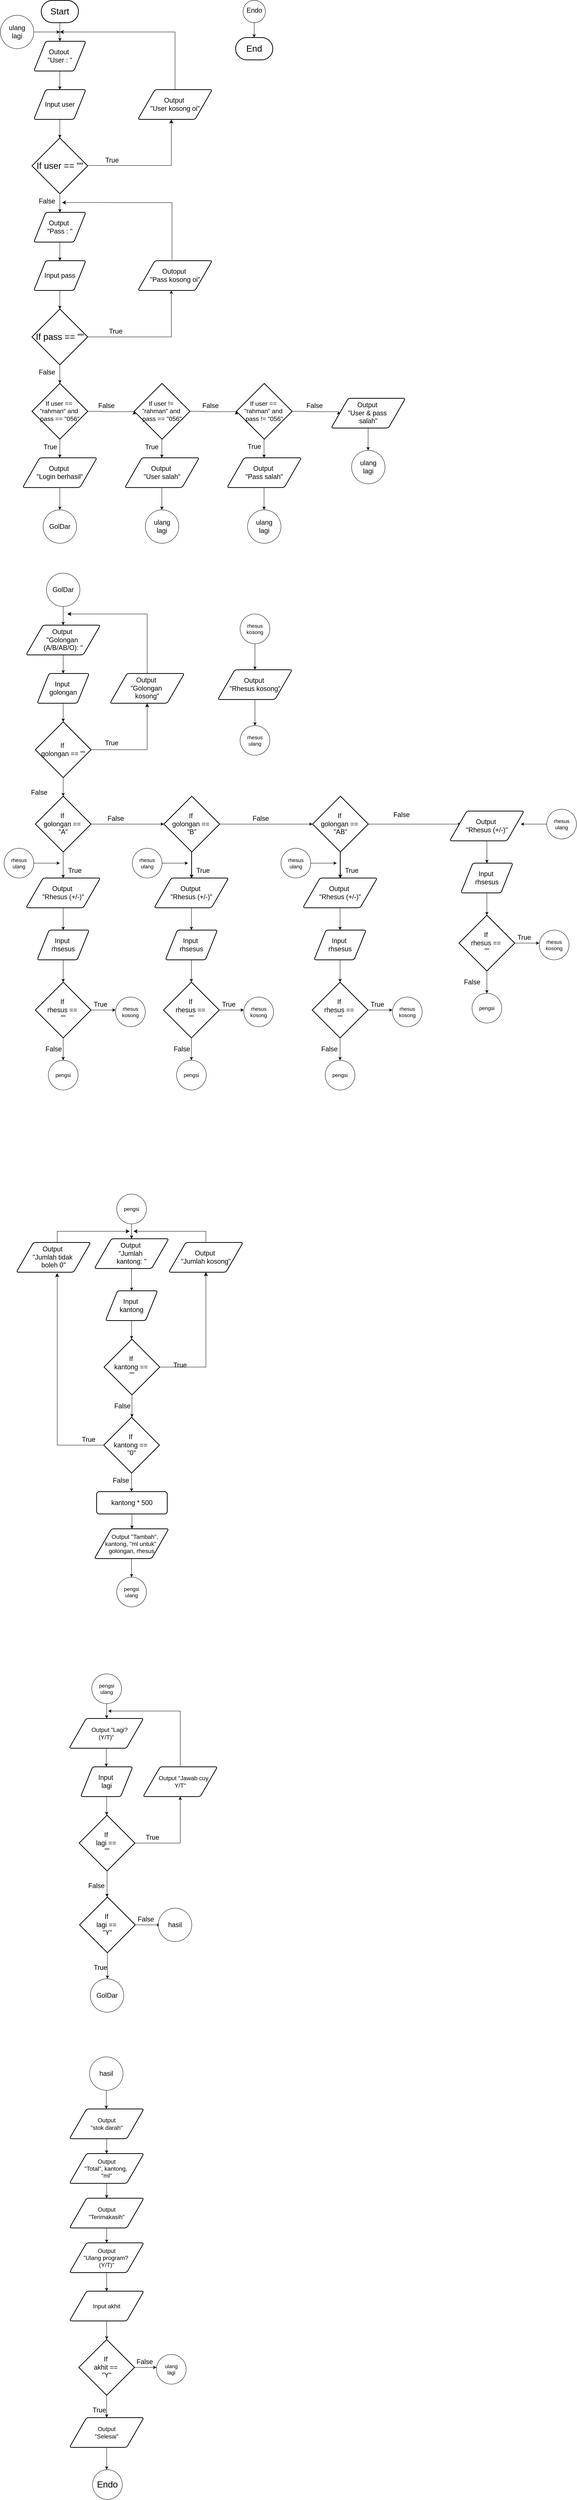 <mxfile version="28.1.2">
  <diagram name="Page-1" id="-x21_Sr9PeS_dT5PsrSR">
    <mxGraphModel dx="1779" dy="806" grid="1" gridSize="10" guides="1" tooltips="1" connect="1" arrows="1" fold="1" page="1" pageScale="1" pageWidth="850" pageHeight="1100" math="0" shadow="0">
      <root>
        <mxCell id="0" />
        <mxCell id="1" parent="0" />
        <mxCell id="Q0YxAurzaaTAqhTAlqE1-15" style="edgeStyle=orthogonalEdgeStyle;rounded=0;orthogonalLoop=1;jettySize=auto;html=1;" parent="1" source="Q0YxAurzaaTAqhTAlqE1-1" edge="1">
          <mxGeometry relative="1" as="geometry">
            <mxPoint x="190" y="670" as="targetPoint" />
          </mxGeometry>
        </mxCell>
        <mxCell id="Q0YxAurzaaTAqhTAlqE1-1" value="&lt;font style=&quot;font-size: 24px;&quot;&gt;If user == &quot;&quot;&lt;/font&gt;" style="strokeWidth=2;html=1;shape=mxgraph.flowchart.decision;whiteSpace=wrap;" parent="1" vertex="1">
          <mxGeometry x="115" y="470" width="150" height="150" as="geometry" />
        </mxCell>
        <mxCell id="Q0YxAurzaaTAqhTAlqE1-2" value="&lt;font style=&quot;font-size: 18px;&quot;&gt;Outout&amp;nbsp;&lt;/font&gt;&lt;div&gt;&lt;font style=&quot;font-size: 18px;&quot;&gt;&quot;User : &quot;&lt;/font&gt;&lt;/div&gt;" style="shape=parallelogram;html=1;strokeWidth=2;perimeter=parallelogramPerimeter;whiteSpace=wrap;rounded=1;arcSize=12;size=0.23;" parent="1" vertex="1">
          <mxGeometry x="120" y="210" width="140" height="80" as="geometry" />
        </mxCell>
        <mxCell id="Q0YxAurzaaTAqhTAlqE1-10" style="edgeStyle=orthogonalEdgeStyle;rounded=0;orthogonalLoop=1;jettySize=auto;html=1;" parent="1" source="Q0YxAurzaaTAqhTAlqE1-5" edge="1">
          <mxGeometry relative="1" as="geometry">
            <mxPoint x="190" y="210.0" as="targetPoint" />
          </mxGeometry>
        </mxCell>
        <mxCell id="Q0YxAurzaaTAqhTAlqE1-5" value="&lt;font style=&quot;font-size: 24px;&quot;&gt;Start&lt;/font&gt;" style="strokeWidth=2;html=1;shape=mxgraph.flowchart.terminator;whiteSpace=wrap;" parent="1" vertex="1">
          <mxGeometry x="140" y="100" width="100" height="60" as="geometry" />
        </mxCell>
        <mxCell id="Q0YxAurzaaTAqhTAlqE1-7" value="" style="group" parent="1" vertex="1" connectable="0">
          <mxGeometry x="678" y="100" width="70" height="60" as="geometry" />
        </mxCell>
        <mxCell id="Q0YxAurzaaTAqhTAlqE1-9" style="edgeStyle=orthogonalEdgeStyle;rounded=0;orthogonalLoop=1;jettySize=auto;html=1;" parent="Q0YxAurzaaTAqhTAlqE1-7" source="Q0YxAurzaaTAqhTAlqE1-3" edge="1">
          <mxGeometry relative="1" as="geometry">
            <mxPoint x="35.0" y="100.0" as="targetPoint" />
          </mxGeometry>
        </mxCell>
        <mxCell id="Q0YxAurzaaTAqhTAlqE1-3" value="" style="verticalLabelPosition=bottom;verticalAlign=top;html=1;shape=mxgraph.flowchart.on-page_reference;" parent="Q0YxAurzaaTAqhTAlqE1-7" vertex="1">
          <mxGeometry x="5" width="60" height="60" as="geometry" />
        </mxCell>
        <mxCell id="Q0YxAurzaaTAqhTAlqE1-6" value="&lt;font style=&quot;font-size: 18px;&quot;&gt;Endo&lt;/font&gt;" style="text;html=1;align=center;verticalAlign=middle;resizable=0;points=[];autosize=1;strokeColor=none;fillColor=none;" parent="Q0YxAurzaaTAqhTAlqE1-7" vertex="1">
          <mxGeometry y="7" width="70" height="40" as="geometry" />
        </mxCell>
        <mxCell id="Q0YxAurzaaTAqhTAlqE1-8" value="&lt;font style=&quot;font-size: 24px;&quot;&gt;End&lt;/font&gt;" style="strokeWidth=2;html=1;shape=mxgraph.flowchart.terminator;whiteSpace=wrap;" parent="1" vertex="1">
          <mxGeometry x="663" y="200" width="100" height="60" as="geometry" />
        </mxCell>
        <mxCell id="Q0YxAurzaaTAqhTAlqE1-11" style="edgeStyle=orthogonalEdgeStyle;rounded=0;orthogonalLoop=1;jettySize=auto;html=1;" parent="1" edge="1">
          <mxGeometry relative="1" as="geometry">
            <mxPoint x="190" y="340.0" as="targetPoint" />
            <mxPoint x="190" y="290" as="sourcePoint" />
          </mxGeometry>
        </mxCell>
        <mxCell id="Q0YxAurzaaTAqhTAlqE1-13" style="edgeStyle=orthogonalEdgeStyle;rounded=0;orthogonalLoop=1;jettySize=auto;html=1;" parent="1" source="Q0YxAurzaaTAqhTAlqE1-12" edge="1">
          <mxGeometry relative="1" as="geometry">
            <mxPoint x="190" y="470" as="targetPoint" />
          </mxGeometry>
        </mxCell>
        <mxCell id="Q0YxAurzaaTAqhTAlqE1-12" value="&lt;div&gt;&lt;font style=&quot;font-size: 18px;&quot;&gt;Input user&lt;/font&gt;&lt;/div&gt;" style="shape=parallelogram;html=1;strokeWidth=2;perimeter=parallelogramPerimeter;whiteSpace=wrap;rounded=1;arcSize=12;size=0.23;" parent="1" vertex="1">
          <mxGeometry x="120" y="340" width="140" height="80" as="geometry" />
        </mxCell>
        <mxCell id="Q0YxAurzaaTAqhTAlqE1-16" style="edgeStyle=orthogonalEdgeStyle;rounded=0;orthogonalLoop=1;jettySize=auto;html=1;" parent="1" edge="1">
          <mxGeometry relative="1" as="geometry">
            <mxPoint x="190" y="800.0" as="targetPoint" />
            <mxPoint x="190" y="750" as="sourcePoint" />
          </mxGeometry>
        </mxCell>
        <mxCell id="Q0YxAurzaaTAqhTAlqE1-17" value="&lt;font style=&quot;font-size: 18px;&quot;&gt;Output&amp;nbsp;&lt;/font&gt;&lt;div&gt;&lt;font style=&quot;font-size: 18px;&quot;&gt;&quot;Pass : &quot;&lt;/font&gt;&lt;/div&gt;" style="shape=parallelogram;html=1;strokeWidth=2;perimeter=parallelogramPerimeter;whiteSpace=wrap;rounded=1;arcSize=12;size=0.23;" parent="1" vertex="1">
          <mxGeometry x="120" y="670" width="140" height="80" as="geometry" />
        </mxCell>
        <mxCell id="Q0YxAurzaaTAqhTAlqE1-20" style="edgeStyle=orthogonalEdgeStyle;rounded=0;orthogonalLoop=1;jettySize=auto;html=1;" parent="1" source="Q0YxAurzaaTAqhTAlqE1-18" edge="1">
          <mxGeometry relative="1" as="geometry">
            <mxPoint x="190" y="930" as="targetPoint" />
          </mxGeometry>
        </mxCell>
        <mxCell id="Q0YxAurzaaTAqhTAlqE1-18" value="&lt;div&gt;&lt;font style=&quot;font-size: 18px;&quot;&gt;Input pass&lt;/font&gt;&lt;/div&gt;" style="shape=parallelogram;html=1;strokeWidth=2;perimeter=parallelogramPerimeter;whiteSpace=wrap;rounded=1;arcSize=12;size=0.23;" parent="1" vertex="1">
          <mxGeometry x="120" y="800" width="140" height="80" as="geometry" />
        </mxCell>
        <mxCell id="Q0YxAurzaaTAqhTAlqE1-23" style="edgeStyle=orthogonalEdgeStyle;rounded=0;orthogonalLoop=1;jettySize=auto;html=1;" parent="1" source="Q0YxAurzaaTAqhTAlqE1-19" edge="1">
          <mxGeometry relative="1" as="geometry">
            <mxPoint x="190" y="1130" as="targetPoint" />
          </mxGeometry>
        </mxCell>
        <mxCell id="Q0YxAurzaaTAqhTAlqE1-31" style="edgeStyle=orthogonalEdgeStyle;rounded=0;orthogonalLoop=1;jettySize=auto;html=1;entryX=0.45;entryY=1;entryDx=0;entryDy=0;entryPerimeter=0;" parent="1" source="Q0YxAurzaaTAqhTAlqE1-19" target="Q0YxAurzaaTAqhTAlqE1-28" edge="1">
          <mxGeometry relative="1" as="geometry">
            <mxPoint x="490" y="1005" as="targetPoint" />
            <Array as="points">
              <mxPoint x="490" y="1005" />
            </Array>
          </mxGeometry>
        </mxCell>
        <mxCell id="Q0YxAurzaaTAqhTAlqE1-19" value="&lt;font style=&quot;font-size: 24px;&quot;&gt;If pass == &quot;&quot;&lt;/font&gt;" style="strokeWidth=2;html=1;shape=mxgraph.flowchart.decision;whiteSpace=wrap;" parent="1" vertex="1">
          <mxGeometry x="115" y="930" width="150" height="150" as="geometry" />
        </mxCell>
        <mxCell id="Q0YxAurzaaTAqhTAlqE1-24" value="&lt;font style=&quot;font-size: 18px;&quot;&gt;True&lt;/font&gt;" style="text;html=1;align=center;verticalAlign=middle;resizable=0;points=[];autosize=1;strokeColor=none;fillColor=none;" parent="1" vertex="1">
          <mxGeometry x="300" y="510" width="60" height="40" as="geometry" />
        </mxCell>
        <mxCell id="Q0YxAurzaaTAqhTAlqE1-25" value="&lt;font style=&quot;font-size: 18px;&quot;&gt;True&lt;/font&gt;" style="text;html=1;align=center;verticalAlign=middle;resizable=0;points=[];autosize=1;strokeColor=none;fillColor=none;" parent="1" vertex="1">
          <mxGeometry x="310" y="970" width="60" height="40" as="geometry" />
        </mxCell>
        <mxCell id="Q0YxAurzaaTAqhTAlqE1-26" value="&lt;font style=&quot;font-size: 18px;&quot;&gt;False&lt;/font&gt;" style="text;html=1;align=center;verticalAlign=middle;resizable=0;points=[];autosize=1;strokeColor=none;fillColor=none;" parent="1" vertex="1">
          <mxGeometry x="120" y="1080" width="70" height="40" as="geometry" />
        </mxCell>
        <mxCell id="Q0YxAurzaaTAqhTAlqE1-27" value="&lt;font style=&quot;font-size: 18px;&quot;&gt;False&lt;/font&gt;" style="text;html=1;align=center;verticalAlign=middle;resizable=0;points=[];autosize=1;strokeColor=none;fillColor=none;" parent="1" vertex="1">
          <mxGeometry x="120" y="620" width="70" height="40" as="geometry" />
        </mxCell>
        <mxCell id="Q0YxAurzaaTAqhTAlqE1-28" value="&lt;font style=&quot;font-size: 18px;&quot;&gt;Outoput&amp;nbsp;&lt;/font&gt;&lt;div&gt;&lt;font style=&quot;font-size: 18px;&quot;&gt;&quot;Pass kosong oi&quot;&lt;/font&gt;&lt;/div&gt;" style="shape=parallelogram;html=1;strokeWidth=2;perimeter=parallelogramPerimeter;whiteSpace=wrap;rounded=1;arcSize=12;size=0.23;" parent="1" vertex="1">
          <mxGeometry x="400" y="800" width="200" height="80" as="geometry" />
        </mxCell>
        <mxCell id="Q0YxAurzaaTAqhTAlqE1-30" value="&lt;font style=&quot;font-size: 18px;&quot;&gt;Output&amp;nbsp;&lt;/font&gt;&lt;div&gt;&lt;font style=&quot;font-size: 18px;&quot;&gt;&quot;User kosong oi&quot;&lt;/font&gt;&lt;/div&gt;" style="shape=parallelogram;html=1;strokeWidth=2;perimeter=parallelogramPerimeter;whiteSpace=wrap;rounded=1;arcSize=12;size=0.23;" parent="1" vertex="1">
          <mxGeometry x="400" y="340" width="200" height="80" as="geometry" />
        </mxCell>
        <mxCell id="Q0YxAurzaaTAqhTAlqE1-33" value="" style="edgeStyle=segmentEdgeStyle;endArrow=classic;html=1;curved=0;rounded=0;endSize=8;startSize=8;sourcePerimeterSpacing=0;targetPerimeterSpacing=0;exitX=0.459;exitY=-0.026;exitDx=0;exitDy=0;exitPerimeter=0;entryX=1.081;entryY=0.592;entryDx=0;entryDy=0;entryPerimeter=0;" parent="1" source="Q0YxAurzaaTAqhTAlqE1-28" target="Q0YxAurzaaTAqhTAlqE1-27" edge="1">
          <mxGeometry width="100" relative="1" as="geometry">
            <mxPoint x="490" y="790" as="sourcePoint" />
            <mxPoint x="590" y="730" as="targetPoint" />
            <Array as="points">
              <mxPoint x="492" y="644" />
            </Array>
          </mxGeometry>
        </mxCell>
        <mxCell id="jHopr3Xc1JbHbI2NkNnN-1" value="" style="edgeStyle=segmentEdgeStyle;endArrow=classic;html=1;curved=0;rounded=0;endSize=8;startSize=8;sourcePerimeterSpacing=0;targetPerimeterSpacing=0;entryX=0.45;entryY=1.002;entryDx=0;entryDy=0;entryPerimeter=0;" parent="1" target="Q0YxAurzaaTAqhTAlqE1-30" edge="1">
          <mxGeometry width="100" relative="1" as="geometry">
            <mxPoint x="266" y="544" as="sourcePoint" />
            <mxPoint x="500" y="544" as="targetPoint" />
            <Array as="points">
              <mxPoint x="490" y="544" />
            </Array>
          </mxGeometry>
        </mxCell>
        <mxCell id="jHopr3Xc1JbHbI2NkNnN-2" value="" style="edgeStyle=segmentEdgeStyle;endArrow=classic;html=1;curved=0;rounded=0;endSize=8;startSize=8;sourcePerimeterSpacing=0;targetPerimeterSpacing=0;exitX=0.5;exitY=0;exitDx=0;exitDy=0;" parent="1" source="Q0YxAurzaaTAqhTAlqE1-30" edge="1">
          <mxGeometry width="100" relative="1" as="geometry">
            <mxPoint x="490" y="345" as="sourcePoint" />
            <mxPoint x="190" y="185" as="targetPoint" />
            <Array as="points">
              <mxPoint x="500" y="185" />
            </Array>
          </mxGeometry>
        </mxCell>
        <mxCell id="jHopr3Xc1JbHbI2NkNnN-9" style="edgeStyle=orthogonalEdgeStyle;rounded=0;orthogonalLoop=1;jettySize=auto;html=1;" parent="1" source="jHopr3Xc1JbHbI2NkNnN-5" edge="1">
          <mxGeometry relative="1" as="geometry">
            <mxPoint x="190" y="1330" as="targetPoint" />
          </mxGeometry>
        </mxCell>
        <mxCell id="jHopr3Xc1JbHbI2NkNnN-15" style="edgeStyle=orthogonalEdgeStyle;rounded=0;orthogonalLoop=1;jettySize=auto;html=1;" parent="1" source="jHopr3Xc1JbHbI2NkNnN-5" edge="1">
          <mxGeometry relative="1" as="geometry">
            <mxPoint x="390" y="1205" as="targetPoint" />
            <Array as="points">
              <mxPoint x="303" y="1205" />
              <mxPoint x="340" y="1206" />
            </Array>
          </mxGeometry>
        </mxCell>
        <mxCell id="jHopr3Xc1JbHbI2NkNnN-5" value="&lt;font style=&quot;font-size: 17px;&quot;&gt;If user ==&amp;nbsp;&lt;/font&gt;&lt;div&gt;&lt;font style=&quot;font-size: 17px;&quot;&gt;&quot;rahman&quot; and&amp;nbsp;&lt;/font&gt;&lt;div&gt;&lt;font style=&quot;font-size: 17px;&quot;&gt;pass == &quot;056&quot;&lt;/font&gt;&lt;/div&gt;&lt;/div&gt;" style="strokeWidth=2;html=1;shape=mxgraph.flowchart.decision;whiteSpace=wrap;" parent="1" vertex="1">
          <mxGeometry x="115" y="1130" width="150" height="150" as="geometry" />
        </mxCell>
        <mxCell id="jHopr3Xc1JbHbI2NkNnN-11" style="edgeStyle=orthogonalEdgeStyle;rounded=0;orthogonalLoop=1;jettySize=auto;html=1;" parent="1" source="jHopr3Xc1JbHbI2NkNnN-8" edge="1">
          <mxGeometry relative="1" as="geometry">
            <mxPoint x="190" y="1470" as="targetPoint" />
          </mxGeometry>
        </mxCell>
        <mxCell id="jHopr3Xc1JbHbI2NkNnN-8" value="&lt;font style=&quot;font-size: 18px;&quot;&gt;Output&amp;nbsp;&lt;/font&gt;&lt;div&gt;&lt;font style=&quot;font-size: 18px;&quot;&gt;&quot;Login berhasil&quot;&lt;/font&gt;&lt;/div&gt;" style="shape=parallelogram;html=1;strokeWidth=2;perimeter=parallelogramPerimeter;whiteSpace=wrap;rounded=1;arcSize=12;size=0.23;" parent="1" vertex="1">
          <mxGeometry x="90" y="1330" width="200" height="80" as="geometry" />
        </mxCell>
        <mxCell id="jHopr3Xc1JbHbI2NkNnN-16" value="&lt;font style=&quot;font-size: 17px;&quot;&gt;If user !=&amp;nbsp;&lt;/font&gt;&lt;div&gt;&lt;font style=&quot;font-size: 17px;&quot;&gt;&quot;rahman&quot; and&amp;nbsp;&lt;/font&gt;&lt;div&gt;&lt;font style=&quot;font-size: 17px;&quot;&gt;pass == &quot;056&quot;&lt;/font&gt;&lt;/div&gt;&lt;/div&gt;" style="strokeWidth=2;html=1;shape=mxgraph.flowchart.decision;whiteSpace=wrap;" parent="1" vertex="1">
          <mxGeometry x="390" y="1130" width="150" height="150" as="geometry" />
        </mxCell>
        <mxCell id="jHopr3Xc1JbHbI2NkNnN-18" style="edgeStyle=orthogonalEdgeStyle;rounded=0;orthogonalLoop=1;jettySize=auto;html=1;" parent="1" edge="1">
          <mxGeometry relative="1" as="geometry">
            <mxPoint x="464.44" y="1330" as="targetPoint" />
            <mxPoint x="464.44" y="1280" as="sourcePoint" />
          </mxGeometry>
        </mxCell>
        <mxCell id="jHopr3Xc1JbHbI2NkNnN-19" value="&lt;font style=&quot;font-size: 18px;&quot;&gt;Output&amp;nbsp;&lt;/font&gt;&lt;div&gt;&lt;font style=&quot;font-size: 18px;&quot;&gt;&quot;User salah&quot;&lt;/font&gt;&lt;/div&gt;" style="shape=parallelogram;html=1;strokeWidth=2;perimeter=parallelogramPerimeter;whiteSpace=wrap;rounded=1;arcSize=12;size=0.23;" parent="1" vertex="1">
          <mxGeometry x="365" y="1330" width="200" height="80" as="geometry" />
        </mxCell>
        <mxCell id="jHopr3Xc1JbHbI2NkNnN-20" style="edgeStyle=orthogonalEdgeStyle;rounded=0;orthogonalLoop=1;jettySize=auto;html=1;" parent="1" edge="1">
          <mxGeometry relative="1" as="geometry">
            <mxPoint x="464.44" y="1470" as="targetPoint" />
            <mxPoint x="464.44" y="1410" as="sourcePoint" />
          </mxGeometry>
        </mxCell>
        <mxCell id="jHopr3Xc1JbHbI2NkNnN-21" value="" style="group" parent="1" vertex="1" connectable="0">
          <mxGeometry x="145" y="1470" width="90" height="90" as="geometry" />
        </mxCell>
        <mxCell id="jHopr3Xc1JbHbI2NkNnN-10" value="" style="verticalLabelPosition=bottom;verticalAlign=top;html=1;shape=mxgraph.flowchart.on-page_reference;" parent="jHopr3Xc1JbHbI2NkNnN-21" vertex="1">
          <mxGeometry width="90" height="90" as="geometry" />
        </mxCell>
        <mxCell id="jHopr3Xc1JbHbI2NkNnN-12" value="&lt;font style=&quot;font-size: 18px;&quot;&gt;GolDar&lt;/font&gt;" style="text;strokeColor=none;align=center;fillColor=none;html=1;verticalAlign=middle;whiteSpace=wrap;rounded=0;" parent="jHopr3Xc1JbHbI2NkNnN-21" vertex="1">
          <mxGeometry x="15" y="30" width="60" height="30" as="geometry" />
        </mxCell>
        <mxCell id="jHopr3Xc1JbHbI2NkNnN-22" value="" style="group" parent="1" vertex="1" connectable="0">
          <mxGeometry x="420" y="1470" width="90" height="90" as="geometry" />
        </mxCell>
        <mxCell id="jHopr3Xc1JbHbI2NkNnN-23" value="" style="verticalLabelPosition=bottom;verticalAlign=top;html=1;shape=mxgraph.flowchart.on-page_reference;" parent="jHopr3Xc1JbHbI2NkNnN-22" vertex="1">
          <mxGeometry width="90" height="90" as="geometry" />
        </mxCell>
        <mxCell id="jHopr3Xc1JbHbI2NkNnN-24" value="&lt;font style=&quot;font-size: 18px;&quot;&gt;ulang&lt;/font&gt;&lt;div&gt;&lt;font style=&quot;font-size: 18px;&quot;&gt;lagi&lt;/font&gt;&lt;/div&gt;" style="text;strokeColor=none;align=center;fillColor=none;html=1;verticalAlign=middle;whiteSpace=wrap;rounded=0;" parent="jHopr3Xc1JbHbI2NkNnN-22" vertex="1">
          <mxGeometry x="15" y="30" width="60" height="30" as="geometry" />
        </mxCell>
        <mxCell id="jHopr3Xc1JbHbI2NkNnN-25" style="edgeStyle=orthogonalEdgeStyle;rounded=0;orthogonalLoop=1;jettySize=auto;html=1;" parent="1" edge="1">
          <mxGeometry relative="1" as="geometry">
            <mxPoint x="739.44" y="1330" as="targetPoint" />
            <mxPoint x="739.44" y="1280" as="sourcePoint" />
          </mxGeometry>
        </mxCell>
        <mxCell id="jHopr3Xc1JbHbI2NkNnN-26" style="edgeStyle=orthogonalEdgeStyle;rounded=0;orthogonalLoop=1;jettySize=auto;html=1;" parent="1" edge="1">
          <mxGeometry relative="1" as="geometry">
            <mxPoint x="739.44" y="1470" as="targetPoint" />
            <mxPoint x="739.44" y="1410" as="sourcePoint" />
          </mxGeometry>
        </mxCell>
        <mxCell id="jHopr3Xc1JbHbI2NkNnN-27" style="edgeStyle=orthogonalEdgeStyle;rounded=0;orthogonalLoop=1;jettySize=auto;html=1;" parent="1" edge="1">
          <mxGeometry relative="1" as="geometry">
            <mxPoint x="665" y="1205" as="targetPoint" />
            <mxPoint x="540" y="1205" as="sourcePoint" />
            <Array as="points">
              <mxPoint x="578" y="1205" />
              <mxPoint x="615" y="1206" />
            </Array>
          </mxGeometry>
        </mxCell>
        <mxCell id="jHopr3Xc1JbHbI2NkNnN-28" value="&lt;font style=&quot;font-size: 17px;&quot;&gt;If user ==&amp;nbsp;&lt;/font&gt;&lt;div&gt;&lt;font style=&quot;font-size: 17px;&quot;&gt;&quot;rahman&quot; and&amp;nbsp;&lt;/font&gt;&lt;div&gt;&lt;font style=&quot;font-size: 17px;&quot;&gt;pass != &quot;056&quot;&lt;/font&gt;&lt;/div&gt;&lt;/div&gt;" style="strokeWidth=2;html=1;shape=mxgraph.flowchart.decision;whiteSpace=wrap;" parent="1" vertex="1">
          <mxGeometry x="665" y="1130" width="150" height="150" as="geometry" />
        </mxCell>
        <mxCell id="jHopr3Xc1JbHbI2NkNnN-29" value="&lt;font style=&quot;font-size: 18px;&quot;&gt;Output&amp;nbsp;&lt;/font&gt;&lt;div&gt;&lt;font style=&quot;font-size: 18px;&quot;&gt;&quot;Pass salah&quot;&lt;/font&gt;&lt;/div&gt;" style="shape=parallelogram;html=1;strokeWidth=2;perimeter=parallelogramPerimeter;whiteSpace=wrap;rounded=1;arcSize=12;size=0.23;" parent="1" vertex="1">
          <mxGeometry x="640" y="1330" width="200" height="80" as="geometry" />
        </mxCell>
        <mxCell id="jHopr3Xc1JbHbI2NkNnN-30" value="" style="group" parent="1" vertex="1" connectable="0">
          <mxGeometry x="695" y="1470" width="90" height="90" as="geometry" />
        </mxCell>
        <mxCell id="jHopr3Xc1JbHbI2NkNnN-31" value="" style="verticalLabelPosition=bottom;verticalAlign=top;html=1;shape=mxgraph.flowchart.on-page_reference;" parent="jHopr3Xc1JbHbI2NkNnN-30" vertex="1">
          <mxGeometry width="90" height="90" as="geometry" />
        </mxCell>
        <mxCell id="jHopr3Xc1JbHbI2NkNnN-32" value="&lt;font style=&quot;font-size: 18px;&quot;&gt;ulang&lt;/font&gt;&lt;div&gt;&lt;font style=&quot;font-size: 18px;&quot;&gt;lagi&lt;/font&gt;&lt;/div&gt;" style="text;strokeColor=none;align=center;fillColor=none;html=1;verticalAlign=middle;whiteSpace=wrap;rounded=0;" parent="jHopr3Xc1JbHbI2NkNnN-30" vertex="1">
          <mxGeometry x="15" y="30" width="60" height="30" as="geometry" />
        </mxCell>
        <mxCell id="jHopr3Xc1JbHbI2NkNnN-33" value="" style="group" parent="1" vertex="1" connectable="0">
          <mxGeometry x="30" y="140" width="90" height="90" as="geometry" />
        </mxCell>
        <mxCell id="jHopr3Xc1JbHbI2NkNnN-39" style="edgeStyle=orthogonalEdgeStyle;rounded=0;orthogonalLoop=1;jettySize=auto;html=1;" parent="jHopr3Xc1JbHbI2NkNnN-33" source="jHopr3Xc1JbHbI2NkNnN-34" edge="1">
          <mxGeometry relative="1" as="geometry">
            <mxPoint x="160" y="45.0" as="targetPoint" />
          </mxGeometry>
        </mxCell>
        <mxCell id="jHopr3Xc1JbHbI2NkNnN-34" value="" style="verticalLabelPosition=bottom;verticalAlign=top;html=1;shape=mxgraph.flowchart.on-page_reference;" parent="jHopr3Xc1JbHbI2NkNnN-33" vertex="1">
          <mxGeometry width="90" height="90" as="geometry" />
        </mxCell>
        <mxCell id="jHopr3Xc1JbHbI2NkNnN-35" value="&lt;font style=&quot;font-size: 18px;&quot;&gt;ulang&lt;/font&gt;&lt;div&gt;&lt;font style=&quot;font-size: 18px;&quot;&gt;lagi&lt;/font&gt;&lt;/div&gt;" style="text;strokeColor=none;align=center;fillColor=none;html=1;verticalAlign=middle;whiteSpace=wrap;rounded=0;" parent="jHopr3Xc1JbHbI2NkNnN-33" vertex="1">
          <mxGeometry x="15" y="30" width="60" height="30" as="geometry" />
        </mxCell>
        <mxCell id="jHopr3Xc1JbHbI2NkNnN-40" style="edgeStyle=orthogonalEdgeStyle;rounded=0;orthogonalLoop=1;jettySize=auto;html=1;" parent="1" edge="1">
          <mxGeometry relative="1" as="geometry">
            <mxPoint x="1019.44" y="1310" as="targetPoint" />
            <mxPoint x="1019.44" y="1250" as="sourcePoint" />
          </mxGeometry>
        </mxCell>
        <mxCell id="jHopr3Xc1JbHbI2NkNnN-42" style="edgeStyle=orthogonalEdgeStyle;rounded=0;orthogonalLoop=1;jettySize=auto;html=1;" parent="1" edge="1">
          <mxGeometry relative="1" as="geometry">
            <mxPoint x="940" y="1205" as="targetPoint" />
            <mxPoint x="815" y="1205" as="sourcePoint" />
            <Array as="points">
              <mxPoint x="853" y="1205" />
              <mxPoint x="890" y="1206" />
            </Array>
          </mxGeometry>
        </mxCell>
        <mxCell id="jHopr3Xc1JbHbI2NkNnN-44" value="&lt;font style=&quot;font-size: 18px;&quot;&gt;Output&amp;nbsp;&lt;/font&gt;&lt;div&gt;&lt;font style=&quot;font-size: 18px;&quot;&gt;&quot;User &amp;amp; pass&amp;nbsp;&lt;/font&gt;&lt;/div&gt;&lt;div&gt;&lt;font style=&quot;font-size: 18px;&quot;&gt;salah&quot;&lt;/font&gt;&lt;/div&gt;" style="shape=parallelogram;html=1;strokeWidth=2;perimeter=parallelogramPerimeter;whiteSpace=wrap;rounded=1;arcSize=12;size=0.23;" parent="1" vertex="1">
          <mxGeometry x="920" y="1170" width="200" height="80" as="geometry" />
        </mxCell>
        <mxCell id="jHopr3Xc1JbHbI2NkNnN-45" value="" style="group" parent="1" vertex="1" connectable="0">
          <mxGeometry x="975" y="1310" width="90" height="90" as="geometry" />
        </mxCell>
        <mxCell id="jHopr3Xc1JbHbI2NkNnN-46" value="" style="verticalLabelPosition=bottom;verticalAlign=top;html=1;shape=mxgraph.flowchart.on-page_reference;" parent="jHopr3Xc1JbHbI2NkNnN-45" vertex="1">
          <mxGeometry width="90" height="90" as="geometry" />
        </mxCell>
        <mxCell id="jHopr3Xc1JbHbI2NkNnN-47" value="&lt;font style=&quot;font-size: 18px;&quot;&gt;ulang&lt;/font&gt;&lt;div&gt;&lt;font style=&quot;font-size: 18px;&quot;&gt;lagi&lt;/font&gt;&lt;/div&gt;" style="text;strokeColor=none;align=center;fillColor=none;html=1;verticalAlign=middle;whiteSpace=wrap;rounded=0;" parent="jHopr3Xc1JbHbI2NkNnN-45" vertex="1">
          <mxGeometry x="15" y="30" width="60" height="30" as="geometry" />
        </mxCell>
        <mxCell id="jHopr3Xc1JbHbI2NkNnN-48" value="&lt;font style=&quot;font-size: 18px;&quot;&gt;True&lt;/font&gt;" style="text;html=1;align=center;verticalAlign=middle;resizable=0;points=[];autosize=1;strokeColor=none;fillColor=none;" parent="1" vertex="1">
          <mxGeometry x="134" y="1281" width="60" height="40" as="geometry" />
        </mxCell>
        <mxCell id="jHopr3Xc1JbHbI2NkNnN-49" value="&lt;font style=&quot;font-size: 18px;&quot;&gt;True&lt;/font&gt;" style="text;html=1;align=center;verticalAlign=middle;resizable=0;points=[];autosize=1;strokeColor=none;fillColor=none;" parent="1" vertex="1">
          <mxGeometry x="407" y="1281" width="60" height="40" as="geometry" />
        </mxCell>
        <mxCell id="jHopr3Xc1JbHbI2NkNnN-50" value="&lt;font style=&quot;font-size: 18px;&quot;&gt;True&lt;/font&gt;" style="text;html=1;align=center;verticalAlign=middle;resizable=0;points=[];autosize=1;strokeColor=none;fillColor=none;" parent="1" vertex="1">
          <mxGeometry x="683" y="1280" width="60" height="40" as="geometry" />
        </mxCell>
        <mxCell id="jHopr3Xc1JbHbI2NkNnN-52" value="&lt;font style=&quot;font-size: 18px;&quot;&gt;False&lt;/font&gt;" style="text;html=1;align=center;verticalAlign=middle;resizable=0;points=[];autosize=1;strokeColor=none;fillColor=none;" parent="1" vertex="1">
          <mxGeometry x="280" y="1170" width="70" height="40" as="geometry" />
        </mxCell>
        <mxCell id="jHopr3Xc1JbHbI2NkNnN-53" value="&lt;font style=&quot;font-size: 18px;&quot;&gt;False&lt;/font&gt;" style="text;html=1;align=center;verticalAlign=middle;resizable=0;points=[];autosize=1;strokeColor=none;fillColor=none;" parent="1" vertex="1">
          <mxGeometry x="560" y="1170" width="70" height="40" as="geometry" />
        </mxCell>
        <mxCell id="jHopr3Xc1JbHbI2NkNnN-54" value="&lt;font style=&quot;font-size: 18px;&quot;&gt;False&lt;/font&gt;" style="text;html=1;align=center;verticalAlign=middle;resizable=0;points=[];autosize=1;strokeColor=none;fillColor=none;" parent="1" vertex="1">
          <mxGeometry x="840" y="1170" width="70" height="40" as="geometry" />
        </mxCell>
        <mxCell id="jHopr3Xc1JbHbI2NkNnN-59" value="" style="group" parent="1" vertex="1" connectable="0">
          <mxGeometry x="154" y="1640" width="90" height="90" as="geometry" />
        </mxCell>
        <mxCell id="jHopr3Xc1JbHbI2NkNnN-62" style="edgeStyle=orthogonalEdgeStyle;rounded=0;orthogonalLoop=1;jettySize=auto;html=1;" parent="jHopr3Xc1JbHbI2NkNnN-59" source="jHopr3Xc1JbHbI2NkNnN-60" edge="1">
          <mxGeometry relative="1" as="geometry">
            <mxPoint x="45" y="140" as="targetPoint" />
          </mxGeometry>
        </mxCell>
        <mxCell id="jHopr3Xc1JbHbI2NkNnN-60" value="" style="verticalLabelPosition=bottom;verticalAlign=top;html=1;shape=mxgraph.flowchart.on-page_reference;" parent="jHopr3Xc1JbHbI2NkNnN-59" vertex="1">
          <mxGeometry width="90" height="90" as="geometry" />
        </mxCell>
        <mxCell id="jHopr3Xc1JbHbI2NkNnN-61" value="&lt;font style=&quot;font-size: 18px;&quot;&gt;GolDar&lt;/font&gt;" style="text;strokeColor=none;align=center;fillColor=none;html=1;verticalAlign=middle;whiteSpace=wrap;rounded=0;" parent="jHopr3Xc1JbHbI2NkNnN-59" vertex="1">
          <mxGeometry x="15" y="30" width="60" height="30" as="geometry" />
        </mxCell>
        <mxCell id="jHopr3Xc1JbHbI2NkNnN-65" style="edgeStyle=orthogonalEdgeStyle;rounded=0;orthogonalLoop=1;jettySize=auto;html=1;" parent="1" source="jHopr3Xc1JbHbI2NkNnN-63" edge="1">
          <mxGeometry relative="1" as="geometry">
            <mxPoint x="199" y="1910" as="targetPoint" />
          </mxGeometry>
        </mxCell>
        <mxCell id="jHopr3Xc1JbHbI2NkNnN-63" value="&lt;font style=&quot;font-size: 18px;&quot;&gt;Output&amp;nbsp;&lt;/font&gt;&lt;div&gt;&lt;font style=&quot;font-size: 18px;&quot;&gt;&quot;Golongan&amp;nbsp;&lt;/font&gt;&lt;/div&gt;&lt;div&gt;&lt;font style=&quot;font-size: 18px;&quot;&gt;(A/B/AB/O): &quot;&lt;/font&gt;&lt;/div&gt;" style="shape=parallelogram;html=1;strokeWidth=2;perimeter=parallelogramPerimeter;whiteSpace=wrap;rounded=1;arcSize=12;size=0.23;" parent="1" vertex="1">
          <mxGeometry x="99" y="1780" width="200" height="80" as="geometry" />
        </mxCell>
        <mxCell id="jHopr3Xc1JbHbI2NkNnN-68" style="edgeStyle=orthogonalEdgeStyle;rounded=0;orthogonalLoop=1;jettySize=auto;html=1;" parent="1" source="jHopr3Xc1JbHbI2NkNnN-64" edge="1">
          <mxGeometry relative="1" as="geometry">
            <mxPoint x="199" y="2040" as="targetPoint" />
          </mxGeometry>
        </mxCell>
        <mxCell id="jHopr3Xc1JbHbI2NkNnN-64" value="&lt;div&gt;&lt;font style=&quot;font-size: 18px;&quot;&gt;Input&amp;nbsp;&lt;/font&gt;&lt;/div&gt;&lt;div&gt;&lt;font style=&quot;font-size: 18px;&quot;&gt;golongan&lt;/font&gt;&lt;/div&gt;" style="shape=parallelogram;html=1;strokeWidth=2;perimeter=parallelogramPerimeter;whiteSpace=wrap;rounded=1;arcSize=12;size=0.23;" parent="1" vertex="1">
          <mxGeometry x="129" y="1910" width="140" height="80" as="geometry" />
        </mxCell>
        <mxCell id="jHopr3Xc1JbHbI2NkNnN-86" style="edgeStyle=orthogonalEdgeStyle;rounded=0;orthogonalLoop=1;jettySize=auto;html=1;" parent="1" source="jHopr3Xc1JbHbI2NkNnN-66" edge="1">
          <mxGeometry relative="1" as="geometry">
            <mxPoint x="199.0" y="2240" as="targetPoint" />
          </mxGeometry>
        </mxCell>
        <mxCell id="jHopr3Xc1JbHbI2NkNnN-66" value="&lt;font style=&quot;font-size: 18px;&quot;&gt;&lt;font style=&quot;&quot;&gt;If&amp;nbsp;&lt;/font&gt;&lt;/font&gt;&lt;div&gt;&lt;font style=&quot;font-size: 18px;&quot;&gt;&lt;span style=&quot;background-color: transparent; color: light-dark(rgb(0, 0, 0), rgb(255, 255, 255));&quot;&gt;golongan == &quot;&quot;&lt;/span&gt;&lt;/font&gt;&lt;/div&gt;" style="strokeWidth=2;html=1;shape=mxgraph.flowchart.decision;whiteSpace=wrap;" parent="1" vertex="1">
          <mxGeometry x="124" y="2040" width="150" height="150" as="geometry" />
        </mxCell>
        <mxCell id="jHopr3Xc1JbHbI2NkNnN-69" value="" style="edgeStyle=segmentEdgeStyle;endArrow=classic;html=1;curved=0;rounded=0;endSize=8;startSize=8;sourcePerimeterSpacing=0;targetPerimeterSpacing=0;entryX=0.5;entryY=1;entryDx=0;entryDy=0;" parent="1" target="jHopr3Xc1JbHbI2NkNnN-70" edge="1">
          <mxGeometry width="100" relative="1" as="geometry">
            <mxPoint x="275" y="2115" as="sourcePoint" />
            <mxPoint x="420" y="2115" as="targetPoint" />
            <Array as="points">
              <mxPoint x="425" y="2115" />
            </Array>
          </mxGeometry>
        </mxCell>
        <mxCell id="jHopr3Xc1JbHbI2NkNnN-70" value="&lt;font style=&quot;font-size: 18px;&quot;&gt;Output&amp;nbsp;&lt;/font&gt;&lt;div&gt;&lt;font style=&quot;font-size: 18px;&quot;&gt;&quot;Golongan&amp;nbsp;&lt;/font&gt;&lt;/div&gt;&lt;div&gt;&lt;font style=&quot;font-size: 18px;&quot;&gt;kosong&quot;&lt;/font&gt;&lt;/div&gt;" style="shape=parallelogram;html=1;strokeWidth=2;perimeter=parallelogramPerimeter;whiteSpace=wrap;rounded=1;arcSize=12;size=0.23;" parent="1" vertex="1">
          <mxGeometry x="325" y="1910" width="200" height="80" as="geometry" />
        </mxCell>
        <mxCell id="jHopr3Xc1JbHbI2NkNnN-71" value="" style="edgeStyle=segmentEdgeStyle;endArrow=classic;html=1;curved=0;rounded=0;endSize=8;startSize=8;sourcePerimeterSpacing=0;targetPerimeterSpacing=0;" parent="1" edge="1">
          <mxGeometry width="100" relative="1" as="geometry">
            <mxPoint x="425" y="1910" as="sourcePoint" />
            <mxPoint x="210" y="1750" as="targetPoint" />
            <Array as="points">
              <mxPoint x="425" y="1750" />
              <mxPoint x="225" y="1750" />
            </Array>
          </mxGeometry>
        </mxCell>
        <mxCell id="jHopr3Xc1JbHbI2NkNnN-72" value="&lt;font style=&quot;font-size: 18px;&quot;&gt;False&lt;/font&gt;" style="text;html=1;align=center;verticalAlign=middle;resizable=0;points=[];autosize=1;strokeColor=none;fillColor=none;" parent="1" vertex="1">
          <mxGeometry x="99" y="2210" width="70" height="40" as="geometry" />
        </mxCell>
        <mxCell id="jHopr3Xc1JbHbI2NkNnN-73" value="&lt;font style=&quot;font-size: 18px;&quot;&gt;True&lt;/font&gt;" style="text;html=1;align=center;verticalAlign=middle;resizable=0;points=[];autosize=1;strokeColor=none;fillColor=none;" parent="1" vertex="1">
          <mxGeometry x="299" y="2077" width="60" height="40" as="geometry" />
        </mxCell>
        <mxCell id="wWdj_EPQqjo_CtBiy6Il-9" style="edgeStyle=orthogonalEdgeStyle;rounded=0;orthogonalLoop=1;jettySize=auto;html=1;" edge="1" parent="1" source="jHopr3Xc1JbHbI2NkNnN-82">
          <mxGeometry relative="1" as="geometry">
            <mxPoint x="199" y="2460" as="targetPoint" />
          </mxGeometry>
        </mxCell>
        <mxCell id="wWdj_EPQqjo_CtBiy6Il-71" style="edgeStyle=orthogonalEdgeStyle;rounded=0;orthogonalLoop=1;jettySize=auto;html=1;" edge="1" parent="1" source="jHopr3Xc1JbHbI2NkNnN-82">
          <mxGeometry relative="1" as="geometry">
            <mxPoint x="470" y="2315" as="targetPoint" />
          </mxGeometry>
        </mxCell>
        <mxCell id="jHopr3Xc1JbHbI2NkNnN-82" value="&lt;font style=&quot;font-size: 18px;&quot;&gt;&lt;font style=&quot;&quot;&gt;If&amp;nbsp;&lt;/font&gt;&lt;/font&gt;&lt;div&gt;&lt;font style=&quot;font-size: 18px;&quot;&gt;&lt;span style=&quot;background-color: transparent; color: light-dark(rgb(0, 0, 0), rgb(255, 255, 255));&quot;&gt;golongan ==&amp;nbsp;&lt;/span&gt;&lt;/font&gt;&lt;/div&gt;&lt;div&gt;&lt;font style=&quot;font-size: 18px;&quot;&gt;&lt;span style=&quot;background-color: transparent; color: light-dark(rgb(0, 0, 0), rgb(255, 255, 255));&quot;&gt;&quot;A&quot;&lt;/span&gt;&lt;/font&gt;&lt;/div&gt;" style="strokeWidth=2;html=1;shape=mxgraph.flowchart.decision;whiteSpace=wrap;" parent="1" vertex="1">
          <mxGeometry x="124" y="2240" width="150" height="150" as="geometry" />
        </mxCell>
        <mxCell id="wWdj_EPQqjo_CtBiy6Il-10" style="edgeStyle=orthogonalEdgeStyle;rounded=0;orthogonalLoop=1;jettySize=auto;html=1;" edge="1" parent="1" source="wWdj_EPQqjo_CtBiy6Il-3">
          <mxGeometry relative="1" as="geometry">
            <mxPoint x="545" y="2460" as="targetPoint" />
          </mxGeometry>
        </mxCell>
        <mxCell id="wWdj_EPQqjo_CtBiy6Il-88" style="edgeStyle=orthogonalEdgeStyle;rounded=0;orthogonalLoop=1;jettySize=auto;html=1;" edge="1" parent="1" source="wWdj_EPQqjo_CtBiy6Il-3">
          <mxGeometry relative="1" as="geometry">
            <mxPoint x="870" y="2315" as="targetPoint" />
          </mxGeometry>
        </mxCell>
        <mxCell id="wWdj_EPQqjo_CtBiy6Il-3" value="&lt;font style=&quot;font-size: 18px;&quot;&gt;&lt;font style=&quot;&quot;&gt;If&amp;nbsp;&lt;/font&gt;&lt;/font&gt;&lt;div&gt;&lt;font style=&quot;font-size: 18px;&quot;&gt;&lt;span style=&quot;background-color: transparent; color: light-dark(rgb(0, 0, 0), rgb(255, 255, 255));&quot;&gt;golongan ==&amp;nbsp;&lt;/span&gt;&lt;/font&gt;&lt;/div&gt;&lt;div&gt;&lt;font style=&quot;font-size: 18px;&quot;&gt;&lt;span style=&quot;background-color: transparent; color: light-dark(rgb(0, 0, 0), rgb(255, 255, 255));&quot;&gt;&quot;B&quot;&lt;/span&gt;&lt;/font&gt;&lt;/div&gt;" style="strokeWidth=2;html=1;shape=mxgraph.flowchart.decision;whiteSpace=wrap;" vertex="1" parent="1">
          <mxGeometry x="470" y="2240" width="150" height="150" as="geometry" />
        </mxCell>
        <mxCell id="wWdj_EPQqjo_CtBiy6Il-11" style="edgeStyle=orthogonalEdgeStyle;rounded=0;orthogonalLoop=1;jettySize=auto;html=1;" edge="1" parent="1" source="wWdj_EPQqjo_CtBiy6Il-5">
          <mxGeometry relative="1" as="geometry">
            <mxPoint x="945" y="2460" as="targetPoint" />
          </mxGeometry>
        </mxCell>
        <mxCell id="wWdj_EPQqjo_CtBiy6Il-104" style="edgeStyle=orthogonalEdgeStyle;rounded=0;orthogonalLoop=1;jettySize=auto;html=1;" edge="1" parent="1" source="wWdj_EPQqjo_CtBiy6Il-5">
          <mxGeometry relative="1" as="geometry">
            <mxPoint x="1270" y="2315" as="targetPoint" />
          </mxGeometry>
        </mxCell>
        <mxCell id="wWdj_EPQqjo_CtBiy6Il-5" value="&lt;font style=&quot;font-size: 18px;&quot;&gt;&lt;font style=&quot;&quot;&gt;If&amp;nbsp;&lt;/font&gt;&lt;/font&gt;&lt;div&gt;&lt;font style=&quot;font-size: 18px;&quot;&gt;&lt;span style=&quot;background-color: transparent; color: light-dark(rgb(0, 0, 0), rgb(255, 255, 255));&quot;&gt;golongan ==&amp;nbsp;&lt;/span&gt;&lt;/font&gt;&lt;/div&gt;&lt;div&gt;&lt;font style=&quot;font-size: 18px;&quot;&gt;&lt;span style=&quot;background-color: transparent; color: light-dark(rgb(0, 0, 0), rgb(255, 255, 255));&quot;&gt;&quot;AB&quot;&lt;/span&gt;&lt;/font&gt;&lt;/div&gt;" style="strokeWidth=2;html=1;shape=mxgraph.flowchart.decision;whiteSpace=wrap;" vertex="1" parent="1">
          <mxGeometry x="870" y="2240" width="150" height="150" as="geometry" />
        </mxCell>
        <mxCell id="wWdj_EPQqjo_CtBiy6Il-13" value="&lt;font style=&quot;font-size: 18px;&quot;&gt;False&lt;/font&gt;" style="text;html=1;align=center;verticalAlign=middle;resizable=0;points=[];autosize=1;strokeColor=none;fillColor=none;" vertex="1" parent="1">
          <mxGeometry x="305" y="2280" width="70" height="40" as="geometry" />
        </mxCell>
        <mxCell id="wWdj_EPQqjo_CtBiy6Il-14" value="&lt;font style=&quot;font-size: 18px;&quot;&gt;True&lt;/font&gt;" style="text;html=1;align=center;verticalAlign=middle;resizable=0;points=[];autosize=1;strokeColor=none;fillColor=none;" vertex="1" parent="1">
          <mxGeometry x="200" y="2420" width="60" height="40" as="geometry" />
        </mxCell>
        <mxCell id="wWdj_EPQqjo_CtBiy6Il-17" value="&lt;font style=&quot;font-size: 18px;&quot;&gt;False&lt;/font&gt;" style="text;html=1;align=center;verticalAlign=middle;resizable=0;points=[];autosize=1;strokeColor=none;fillColor=none;" vertex="1" parent="1">
          <mxGeometry x="695" y="2280" width="70" height="40" as="geometry" />
        </mxCell>
        <mxCell id="wWdj_EPQqjo_CtBiy6Il-18" value="&lt;font style=&quot;font-size: 18px;&quot;&gt;False&lt;/font&gt;" style="text;html=1;align=center;verticalAlign=middle;resizable=0;points=[];autosize=1;strokeColor=none;fillColor=none;" vertex="1" parent="1">
          <mxGeometry x="1074" y="2270" width="70" height="40" as="geometry" />
        </mxCell>
        <mxCell id="wWdj_EPQqjo_CtBiy6Il-46" style="edgeStyle=orthogonalEdgeStyle;rounded=0;orthogonalLoop=1;jettySize=auto;html=1;" edge="1" parent="1" source="wWdj_EPQqjo_CtBiy6Il-36">
          <mxGeometry relative="1" as="geometry">
            <mxPoint x="199" y="2740" as="targetPoint" />
          </mxGeometry>
        </mxCell>
        <mxCell id="wWdj_EPQqjo_CtBiy6Il-36" value="&lt;div&gt;&lt;font style=&quot;font-size: 18px;&quot;&gt;Input&amp;nbsp;&lt;/font&gt;&lt;/div&gt;&lt;div&gt;&lt;font style=&quot;font-size: 18px;&quot;&gt;rhsesus&lt;/font&gt;&lt;/div&gt;" style="shape=parallelogram;html=1;strokeWidth=2;perimeter=parallelogramPerimeter;whiteSpace=wrap;rounded=1;arcSize=12;size=0.23;" vertex="1" parent="1">
          <mxGeometry x="129" y="2600" width="140" height="80" as="geometry" />
        </mxCell>
        <mxCell id="wWdj_EPQqjo_CtBiy6Il-41" style="edgeStyle=orthogonalEdgeStyle;rounded=0;orthogonalLoop=1;jettySize=auto;html=1;" edge="1" parent="1" source="wWdj_EPQqjo_CtBiy6Il-39">
          <mxGeometry relative="1" as="geometry">
            <mxPoint x="199" y="2600" as="targetPoint" />
          </mxGeometry>
        </mxCell>
        <mxCell id="wWdj_EPQqjo_CtBiy6Il-39" value="&lt;font style=&quot;font-size: 18px;&quot;&gt;Output&amp;nbsp;&lt;/font&gt;&lt;div&gt;&lt;font style=&quot;font-size: 18px;&quot;&gt;&quot;Rhesus (+/-)&lt;/font&gt;&lt;span style=&quot;font-size: 18px; background-color: transparent; color: light-dark(rgb(0, 0, 0), rgb(255, 255, 255));&quot;&gt;&quot;&lt;/span&gt;&lt;/div&gt;" style="shape=parallelogram;html=1;strokeWidth=2;perimeter=parallelogramPerimeter;whiteSpace=wrap;rounded=1;arcSize=12;size=0.23;" vertex="1" parent="1">
          <mxGeometry x="99" y="2460" width="200" height="80" as="geometry" />
        </mxCell>
        <mxCell id="wWdj_EPQqjo_CtBiy6Il-43" style="edgeStyle=orthogonalEdgeStyle;rounded=0;orthogonalLoop=1;jettySize=auto;html=1;" edge="1" source="wWdj_EPQqjo_CtBiy6Il-44" parent="1">
          <mxGeometry relative="1" as="geometry">
            <mxPoint x="383" y="3570" as="targetPoint" />
          </mxGeometry>
        </mxCell>
        <mxCell id="wWdj_EPQqjo_CtBiy6Il-44" value="&lt;font style=&quot;font-size: 18px;&quot;&gt;Output&amp;nbsp;&lt;/font&gt;&lt;div&gt;&lt;font style=&quot;font-size: 18px;&quot;&gt;&quot;Jumlah&amp;nbsp;&lt;/font&gt;&lt;/div&gt;&lt;div&gt;&lt;font style=&quot;font-size: 18px;&quot;&gt;kantong:&amp;nbsp;&lt;/font&gt;&lt;span style=&quot;font-size: 18px; background-color: transparent; color: light-dark(rgb(0, 0, 0), rgb(255, 255, 255));&quot;&gt;&quot;&lt;/span&gt;&lt;/div&gt;" style="shape=parallelogram;html=1;strokeWidth=2;perimeter=parallelogramPerimeter;whiteSpace=wrap;rounded=1;arcSize=12;size=0.23;" vertex="1" parent="1">
          <mxGeometry x="283" y="3430" width="200" height="80" as="geometry" />
        </mxCell>
        <mxCell id="wWdj_EPQqjo_CtBiy6Il-47" style="edgeStyle=orthogonalEdgeStyle;rounded=0;orthogonalLoop=1;jettySize=auto;html=1;" edge="1" parent="1" source="wWdj_EPQqjo_CtBiy6Il-45">
          <mxGeometry relative="1" as="geometry">
            <mxPoint x="383" y="3700" as="targetPoint" />
          </mxGeometry>
        </mxCell>
        <mxCell id="wWdj_EPQqjo_CtBiy6Il-45" value="&lt;div&gt;&lt;font style=&quot;font-size: 18px;&quot;&gt;Input&amp;nbsp;&lt;/font&gt;&lt;/div&gt;&lt;div&gt;&lt;font style=&quot;font-size: 18px;&quot;&gt;kantong&lt;/font&gt;&lt;/div&gt;" style="shape=parallelogram;html=1;strokeWidth=2;perimeter=parallelogramPerimeter;whiteSpace=wrap;rounded=1;arcSize=12;size=0.23;" vertex="1" parent="1">
          <mxGeometry x="313" y="3570" width="140" height="80" as="geometry" />
        </mxCell>
        <mxCell id="wWdj_EPQqjo_CtBiy6Il-55" style="edgeStyle=orthogonalEdgeStyle;rounded=0;orthogonalLoop=1;jettySize=auto;html=1;" edge="1" parent="1" source="wWdj_EPQqjo_CtBiy6Il-48">
          <mxGeometry relative="1" as="geometry">
            <mxPoint x="340" y="2815" as="targetPoint" />
          </mxGeometry>
        </mxCell>
        <mxCell id="wWdj_EPQqjo_CtBiy6Il-156" style="edgeStyle=orthogonalEdgeStyle;rounded=0;orthogonalLoop=1;jettySize=auto;html=1;" edge="1" parent="1" source="wWdj_EPQqjo_CtBiy6Il-48">
          <mxGeometry relative="1" as="geometry">
            <mxPoint x="199" y="2950" as="targetPoint" />
          </mxGeometry>
        </mxCell>
        <mxCell id="wWdj_EPQqjo_CtBiy6Il-48" value="&lt;font style=&quot;font-size: 18px;&quot;&gt;&lt;font style=&quot;&quot;&gt;If&amp;nbsp;&lt;/font&gt;&lt;/font&gt;&lt;div&gt;&lt;font style=&quot;font-size: 18px;&quot;&gt;&lt;span style=&quot;background-color: transparent; color: light-dark(rgb(0, 0, 0), rgb(255, 255, 255));&quot;&gt;rhesus ==&amp;nbsp;&lt;/span&gt;&lt;/font&gt;&lt;/div&gt;&lt;div&gt;&lt;font style=&quot;font-size: 18px;&quot;&gt;&lt;span style=&quot;background-color: transparent; color: light-dark(rgb(0, 0, 0), rgb(255, 255, 255));&quot;&gt;&quot;&quot;&lt;/span&gt;&lt;/font&gt;&lt;/div&gt;" style="strokeWidth=2;html=1;shape=mxgraph.flowchart.decision;whiteSpace=wrap;" vertex="1" parent="1">
          <mxGeometry x="124" y="2740" width="150" height="150" as="geometry" />
        </mxCell>
        <mxCell id="wWdj_EPQqjo_CtBiy6Il-50" value="&lt;font style=&quot;font-size: 18px;&quot;&gt;True&lt;/font&gt;" style="text;html=1;align=center;verticalAlign=middle;resizable=0;points=[];autosize=1;strokeColor=none;fillColor=none;" vertex="1" parent="1">
          <mxGeometry x="269" y="2780" width="60" height="40" as="geometry" />
        </mxCell>
        <mxCell id="wWdj_EPQqjo_CtBiy6Il-63" style="edgeStyle=orthogonalEdgeStyle;rounded=0;orthogonalLoop=1;jettySize=auto;html=1;" edge="1" parent="1" source="wWdj_EPQqjo_CtBiy6Il-51">
          <mxGeometry relative="1" as="geometry">
            <mxPoint x="715" y="2050" as="targetPoint" />
          </mxGeometry>
        </mxCell>
        <mxCell id="wWdj_EPQqjo_CtBiy6Il-51" value="&lt;font style=&quot;font-size: 18px;&quot;&gt;Output&amp;nbsp;&lt;/font&gt;&lt;div&gt;&lt;font style=&quot;font-size: 18px;&quot;&gt;&quot;Rhesus kosong&lt;/font&gt;&lt;span style=&quot;font-size: 18px; background-color: transparent; color: light-dark(rgb(0, 0, 0), rgb(255, 255, 255));&quot;&gt;&quot;&lt;/span&gt;&lt;/div&gt;" style="shape=parallelogram;html=1;strokeWidth=2;perimeter=parallelogramPerimeter;whiteSpace=wrap;rounded=1;arcSize=12;size=0.23;" vertex="1" parent="1">
          <mxGeometry x="615" y="1900" width="200" height="80" as="geometry" />
        </mxCell>
        <mxCell id="wWdj_EPQqjo_CtBiy6Il-54" value="" style="verticalLabelPosition=bottom;verticalAlign=top;html=1;shape=mxgraph.flowchart.on-page_reference;" vertex="1" parent="1">
          <mxGeometry x="340" y="2780" width="80" height="80" as="geometry" />
        </mxCell>
        <mxCell id="wWdj_EPQqjo_CtBiy6Il-56" value="&lt;font style=&quot;font-size: 14px;&quot;&gt;rhesus kosong&lt;/font&gt;" style="text;strokeColor=none;align=center;fillColor=none;html=1;verticalAlign=middle;whiteSpace=wrap;rounded=0;" vertex="1" parent="1">
          <mxGeometry x="350" y="2805" width="60" height="30" as="geometry" />
        </mxCell>
        <mxCell id="wWdj_EPQqjo_CtBiy6Il-60" style="edgeStyle=orthogonalEdgeStyle;rounded=0;orthogonalLoop=1;jettySize=auto;html=1;" edge="1" parent="1" source="wWdj_EPQqjo_CtBiy6Il-57">
          <mxGeometry relative="1" as="geometry">
            <mxPoint x="715" y="1900" as="targetPoint" />
          </mxGeometry>
        </mxCell>
        <mxCell id="wWdj_EPQqjo_CtBiy6Il-57" value="" style="verticalLabelPosition=bottom;verticalAlign=top;html=1;shape=mxgraph.flowchart.on-page_reference;" vertex="1" parent="1">
          <mxGeometry x="675" y="1750" width="80" height="80" as="geometry" />
        </mxCell>
        <mxCell id="wWdj_EPQqjo_CtBiy6Il-58" value="&lt;font style=&quot;font-size: 14px;&quot;&gt;rhesus kosong&lt;/font&gt;" style="text;strokeColor=none;align=center;fillColor=none;html=1;verticalAlign=middle;whiteSpace=wrap;rounded=0;" vertex="1" parent="1">
          <mxGeometry x="685" y="1775" width="60" height="30" as="geometry" />
        </mxCell>
        <mxCell id="wWdj_EPQqjo_CtBiy6Il-70" style="edgeStyle=orthogonalEdgeStyle;rounded=0;orthogonalLoop=1;jettySize=auto;html=1;" edge="1" parent="1" source="wWdj_EPQqjo_CtBiy6Il-65">
          <mxGeometry relative="1" as="geometry">
            <mxPoint x="190" y="2420" as="targetPoint" />
          </mxGeometry>
        </mxCell>
        <mxCell id="wWdj_EPQqjo_CtBiy6Il-65" value="" style="verticalLabelPosition=bottom;verticalAlign=top;html=1;shape=mxgraph.flowchart.on-page_reference;" vertex="1" parent="1">
          <mxGeometry x="40" y="2380" width="80" height="80" as="geometry" />
        </mxCell>
        <mxCell id="wWdj_EPQqjo_CtBiy6Il-66" value="&lt;font style=&quot;font-size: 14px;&quot;&gt;rhesus ulang&lt;/font&gt;" style="text;strokeColor=none;align=center;fillColor=none;html=1;verticalAlign=middle;whiteSpace=wrap;rounded=0;" vertex="1" parent="1">
          <mxGeometry x="50" y="2405" width="60" height="30" as="geometry" />
        </mxCell>
        <mxCell id="wWdj_EPQqjo_CtBiy6Il-72" style="edgeStyle=orthogonalEdgeStyle;rounded=0;orthogonalLoop=1;jettySize=auto;html=1;" edge="1" parent="1">
          <mxGeometry relative="1" as="geometry">
            <mxPoint x="544" y="2460" as="targetPoint" />
            <mxPoint x="544" y="2390" as="sourcePoint" />
          </mxGeometry>
        </mxCell>
        <mxCell id="wWdj_EPQqjo_CtBiy6Il-73" value="&lt;font style=&quot;font-size: 18px;&quot;&gt;True&lt;/font&gt;" style="text;html=1;align=center;verticalAlign=middle;resizable=0;points=[];autosize=1;strokeColor=none;fillColor=none;" vertex="1" parent="1">
          <mxGeometry x="545" y="2420" width="60" height="40" as="geometry" />
        </mxCell>
        <mxCell id="wWdj_EPQqjo_CtBiy6Il-74" style="edgeStyle=orthogonalEdgeStyle;rounded=0;orthogonalLoop=1;jettySize=auto;html=1;" edge="1" source="wWdj_EPQqjo_CtBiy6Il-75" parent="1">
          <mxGeometry relative="1" as="geometry">
            <mxPoint x="544" y="2740" as="targetPoint" />
          </mxGeometry>
        </mxCell>
        <mxCell id="wWdj_EPQqjo_CtBiy6Il-75" value="&lt;div&gt;&lt;font style=&quot;font-size: 18px;&quot;&gt;Input&amp;nbsp;&lt;/font&gt;&lt;/div&gt;&lt;div&gt;&lt;font style=&quot;font-size: 18px;&quot;&gt;rhsesus&lt;/font&gt;&lt;/div&gt;" style="shape=parallelogram;html=1;strokeWidth=2;perimeter=parallelogramPerimeter;whiteSpace=wrap;rounded=1;arcSize=12;size=0.23;" vertex="1" parent="1">
          <mxGeometry x="474" y="2600" width="140" height="80" as="geometry" />
        </mxCell>
        <mxCell id="wWdj_EPQqjo_CtBiy6Il-76" style="edgeStyle=orthogonalEdgeStyle;rounded=0;orthogonalLoop=1;jettySize=auto;html=1;" edge="1" source="wWdj_EPQqjo_CtBiy6Il-77" parent="1">
          <mxGeometry relative="1" as="geometry">
            <mxPoint x="544" y="2600" as="targetPoint" />
          </mxGeometry>
        </mxCell>
        <mxCell id="wWdj_EPQqjo_CtBiy6Il-77" value="&lt;font style=&quot;font-size: 18px;&quot;&gt;Output&amp;nbsp;&lt;/font&gt;&lt;div&gt;&lt;font style=&quot;font-size: 18px;&quot;&gt;&quot;Rhesus (+/-)&lt;/font&gt;&lt;span style=&quot;font-size: 18px; background-color: transparent; color: light-dark(rgb(0, 0, 0), rgb(255, 255, 255));&quot;&gt;&quot;&lt;/span&gt;&lt;/div&gt;" style="shape=parallelogram;html=1;strokeWidth=2;perimeter=parallelogramPerimeter;whiteSpace=wrap;rounded=1;arcSize=12;size=0.23;" vertex="1" parent="1">
          <mxGeometry x="444" y="2460" width="200" height="80" as="geometry" />
        </mxCell>
        <mxCell id="wWdj_EPQqjo_CtBiy6Il-78" style="edgeStyle=orthogonalEdgeStyle;rounded=0;orthogonalLoop=1;jettySize=auto;html=1;" edge="1" parent="1">
          <mxGeometry relative="1" as="geometry">
            <mxPoint x="685" y="2815" as="targetPoint" />
            <mxPoint x="619" y="2815" as="sourcePoint" />
          </mxGeometry>
        </mxCell>
        <mxCell id="wWdj_EPQqjo_CtBiy6Il-79" value="&lt;font style=&quot;font-size: 18px;&quot;&gt;True&lt;/font&gt;" style="text;html=1;align=center;verticalAlign=middle;resizable=0;points=[];autosize=1;strokeColor=none;fillColor=none;" vertex="1" parent="1">
          <mxGeometry x="614" y="2780" width="60" height="40" as="geometry" />
        </mxCell>
        <mxCell id="wWdj_EPQqjo_CtBiy6Il-80" value="" style="verticalLabelPosition=bottom;verticalAlign=top;html=1;shape=mxgraph.flowchart.on-page_reference;" vertex="1" parent="1">
          <mxGeometry x="685" y="2780" width="80" height="80" as="geometry" />
        </mxCell>
        <mxCell id="wWdj_EPQqjo_CtBiy6Il-81" value="&lt;font style=&quot;font-size: 14px;&quot;&gt;rhesus kosong&lt;/font&gt;" style="text;strokeColor=none;align=center;fillColor=none;html=1;verticalAlign=middle;whiteSpace=wrap;rounded=0;" vertex="1" parent="1">
          <mxGeometry x="695" y="2805" width="60" height="30" as="geometry" />
        </mxCell>
        <mxCell id="wWdj_EPQqjo_CtBiy6Il-82" style="edgeStyle=orthogonalEdgeStyle;rounded=0;orthogonalLoop=1;jettySize=auto;html=1;" edge="1" source="wWdj_EPQqjo_CtBiy6Il-83" parent="1">
          <mxGeometry relative="1" as="geometry">
            <mxPoint x="535" y="2420" as="targetPoint" />
          </mxGeometry>
        </mxCell>
        <mxCell id="wWdj_EPQqjo_CtBiy6Il-83" value="" style="verticalLabelPosition=bottom;verticalAlign=top;html=1;shape=mxgraph.flowchart.on-page_reference;" vertex="1" parent="1">
          <mxGeometry x="385" y="2380" width="80" height="80" as="geometry" />
        </mxCell>
        <mxCell id="wWdj_EPQqjo_CtBiy6Il-84" value="&lt;font style=&quot;font-size: 14px;&quot;&gt;rhesus ulang&lt;/font&gt;" style="text;strokeColor=none;align=center;fillColor=none;html=1;verticalAlign=middle;whiteSpace=wrap;rounded=0;" vertex="1" parent="1">
          <mxGeometry x="395" y="2405" width="60" height="30" as="geometry" />
        </mxCell>
        <mxCell id="wWdj_EPQqjo_CtBiy6Il-85" value="&lt;font style=&quot;font-size: 18px;&quot;&gt;&lt;font style=&quot;&quot;&gt;If&amp;nbsp;&lt;/font&gt;&lt;/font&gt;&lt;div&gt;&lt;font style=&quot;font-size: 18px;&quot;&gt;&lt;span style=&quot;background-color: transparent; color: light-dark(rgb(0, 0, 0), rgb(255, 255, 255));&quot;&gt;rhesus ==&amp;nbsp;&lt;/span&gt;&lt;/font&gt;&lt;/div&gt;&lt;div&gt;&lt;font style=&quot;font-size: 18px;&quot;&gt;&lt;span style=&quot;background-color: transparent; color: light-dark(rgb(0, 0, 0), rgb(255, 255, 255));&quot;&gt;&quot;&quot;&lt;/span&gt;&lt;/font&gt;&lt;/div&gt;" style="strokeWidth=2;html=1;shape=mxgraph.flowchart.decision;whiteSpace=wrap;" vertex="1" parent="1">
          <mxGeometry x="469" y="2740" width="150" height="150" as="geometry" />
        </mxCell>
        <mxCell id="wWdj_EPQqjo_CtBiy6Il-89" style="edgeStyle=orthogonalEdgeStyle;rounded=0;orthogonalLoop=1;jettySize=auto;html=1;" edge="1" parent="1">
          <mxGeometry relative="1" as="geometry">
            <mxPoint x="945" y="2460" as="targetPoint" />
            <mxPoint x="945" y="2390" as="sourcePoint" />
          </mxGeometry>
        </mxCell>
        <mxCell id="wWdj_EPQqjo_CtBiy6Il-90" style="edgeStyle=orthogonalEdgeStyle;rounded=0;orthogonalLoop=1;jettySize=auto;html=1;" edge="1" parent="1">
          <mxGeometry relative="1" as="geometry">
            <mxPoint x="944" y="2460" as="targetPoint" />
            <mxPoint x="944" y="2390" as="sourcePoint" />
          </mxGeometry>
        </mxCell>
        <mxCell id="wWdj_EPQqjo_CtBiy6Il-91" value="&lt;font style=&quot;font-size: 18px;&quot;&gt;True&lt;/font&gt;" style="text;html=1;align=center;verticalAlign=middle;resizable=0;points=[];autosize=1;strokeColor=none;fillColor=none;" vertex="1" parent="1">
          <mxGeometry x="945" y="2420" width="60" height="40" as="geometry" />
        </mxCell>
        <mxCell id="wWdj_EPQqjo_CtBiy6Il-92" style="edgeStyle=orthogonalEdgeStyle;rounded=0;orthogonalLoop=1;jettySize=auto;html=1;" edge="1" source="wWdj_EPQqjo_CtBiy6Il-93" parent="1">
          <mxGeometry relative="1" as="geometry">
            <mxPoint x="944" y="2740" as="targetPoint" />
          </mxGeometry>
        </mxCell>
        <mxCell id="wWdj_EPQqjo_CtBiy6Il-93" value="&lt;div&gt;&lt;font style=&quot;font-size: 18px;&quot;&gt;Input&amp;nbsp;&lt;/font&gt;&lt;/div&gt;&lt;div&gt;&lt;font style=&quot;font-size: 18px;&quot;&gt;rhsesus&lt;/font&gt;&lt;/div&gt;" style="shape=parallelogram;html=1;strokeWidth=2;perimeter=parallelogramPerimeter;whiteSpace=wrap;rounded=1;arcSize=12;size=0.23;" vertex="1" parent="1">
          <mxGeometry x="874" y="2600" width="140" height="80" as="geometry" />
        </mxCell>
        <mxCell id="wWdj_EPQqjo_CtBiy6Il-94" style="edgeStyle=orthogonalEdgeStyle;rounded=0;orthogonalLoop=1;jettySize=auto;html=1;" edge="1" source="wWdj_EPQqjo_CtBiy6Il-95" parent="1">
          <mxGeometry relative="1" as="geometry">
            <mxPoint x="944" y="2600" as="targetPoint" />
          </mxGeometry>
        </mxCell>
        <mxCell id="wWdj_EPQqjo_CtBiy6Il-95" value="&lt;font style=&quot;font-size: 18px;&quot;&gt;Output&amp;nbsp;&lt;/font&gt;&lt;div&gt;&lt;font style=&quot;font-size: 18px;&quot;&gt;&quot;Rhesus (+/-)&lt;/font&gt;&lt;span style=&quot;font-size: 18px; background-color: transparent; color: light-dark(rgb(0, 0, 0), rgb(255, 255, 255));&quot;&gt;&quot;&lt;/span&gt;&lt;/div&gt;" style="shape=parallelogram;html=1;strokeWidth=2;perimeter=parallelogramPerimeter;whiteSpace=wrap;rounded=1;arcSize=12;size=0.23;" vertex="1" parent="1">
          <mxGeometry x="844" y="2460" width="200" height="80" as="geometry" />
        </mxCell>
        <mxCell id="wWdj_EPQqjo_CtBiy6Il-96" style="edgeStyle=orthogonalEdgeStyle;rounded=0;orthogonalLoop=1;jettySize=auto;html=1;" edge="1" parent="1">
          <mxGeometry relative="1" as="geometry">
            <mxPoint x="1085" y="2815" as="targetPoint" />
            <mxPoint x="1019" y="2815" as="sourcePoint" />
          </mxGeometry>
        </mxCell>
        <mxCell id="wWdj_EPQqjo_CtBiy6Il-97" value="&lt;font style=&quot;font-size: 18px;&quot;&gt;True&lt;/font&gt;" style="text;html=1;align=center;verticalAlign=middle;resizable=0;points=[];autosize=1;strokeColor=none;fillColor=none;" vertex="1" parent="1">
          <mxGeometry x="1014" y="2780" width="60" height="40" as="geometry" />
        </mxCell>
        <mxCell id="wWdj_EPQqjo_CtBiy6Il-98" value="" style="verticalLabelPosition=bottom;verticalAlign=top;html=1;shape=mxgraph.flowchart.on-page_reference;" vertex="1" parent="1">
          <mxGeometry x="1085" y="2780" width="80" height="80" as="geometry" />
        </mxCell>
        <mxCell id="wWdj_EPQqjo_CtBiy6Il-99" value="&lt;font style=&quot;font-size: 14px;&quot;&gt;rhesus kosong&lt;/font&gt;" style="text;strokeColor=none;align=center;fillColor=none;html=1;verticalAlign=middle;whiteSpace=wrap;rounded=0;" vertex="1" parent="1">
          <mxGeometry x="1095" y="2805" width="60" height="30" as="geometry" />
        </mxCell>
        <mxCell id="wWdj_EPQqjo_CtBiy6Il-100" style="edgeStyle=orthogonalEdgeStyle;rounded=0;orthogonalLoop=1;jettySize=auto;html=1;" edge="1" source="wWdj_EPQqjo_CtBiy6Il-101" parent="1">
          <mxGeometry relative="1" as="geometry">
            <mxPoint x="935" y="2420" as="targetPoint" />
          </mxGeometry>
        </mxCell>
        <mxCell id="wWdj_EPQqjo_CtBiy6Il-101" value="" style="verticalLabelPosition=bottom;verticalAlign=top;html=1;shape=mxgraph.flowchart.on-page_reference;" vertex="1" parent="1">
          <mxGeometry x="785" y="2380" width="80" height="80" as="geometry" />
        </mxCell>
        <mxCell id="wWdj_EPQqjo_CtBiy6Il-102" value="&lt;font style=&quot;font-size: 14px;&quot;&gt;rhesus ulang&lt;/font&gt;" style="text;strokeColor=none;align=center;fillColor=none;html=1;verticalAlign=middle;whiteSpace=wrap;rounded=0;" vertex="1" parent="1">
          <mxGeometry x="795" y="2405" width="60" height="30" as="geometry" />
        </mxCell>
        <mxCell id="wWdj_EPQqjo_CtBiy6Il-103" value="&lt;font style=&quot;font-size: 18px;&quot;&gt;&lt;font style=&quot;&quot;&gt;If&amp;nbsp;&lt;/font&gt;&lt;/font&gt;&lt;div&gt;&lt;font style=&quot;font-size: 18px;&quot;&gt;&lt;span style=&quot;background-color: transparent; color: light-dark(rgb(0, 0, 0), rgb(255, 255, 255));&quot;&gt;rhesus ==&amp;nbsp;&lt;/span&gt;&lt;/font&gt;&lt;/div&gt;&lt;div&gt;&lt;font style=&quot;font-size: 18px;&quot;&gt;&lt;span style=&quot;background-color: transparent; color: light-dark(rgb(0, 0, 0), rgb(255, 255, 255));&quot;&gt;&quot;&quot;&lt;/span&gt;&lt;/font&gt;&lt;/div&gt;" style="strokeWidth=2;html=1;shape=mxgraph.flowchart.decision;whiteSpace=wrap;" vertex="1" parent="1">
          <mxGeometry x="869" y="2740" width="150" height="150" as="geometry" />
        </mxCell>
        <mxCell id="wWdj_EPQqjo_CtBiy6Il-109" style="edgeStyle=orthogonalEdgeStyle;rounded=0;orthogonalLoop=1;jettySize=auto;html=1;" edge="1" source="wWdj_EPQqjo_CtBiy6Il-110" parent="1">
          <mxGeometry relative="1" as="geometry">
            <mxPoint x="1339" y="2560" as="targetPoint" />
          </mxGeometry>
        </mxCell>
        <mxCell id="wWdj_EPQqjo_CtBiy6Il-110" value="&lt;div&gt;&lt;font style=&quot;font-size: 18px;&quot;&gt;Input&amp;nbsp;&lt;/font&gt;&lt;/div&gt;&lt;div&gt;&lt;font style=&quot;font-size: 18px;&quot;&gt;rhsesus&lt;/font&gt;&lt;/div&gt;" style="shape=parallelogram;html=1;strokeWidth=2;perimeter=parallelogramPerimeter;whiteSpace=wrap;rounded=1;arcSize=12;size=0.23;" vertex="1" parent="1">
          <mxGeometry x="1269" y="2420" width="140" height="80" as="geometry" />
        </mxCell>
        <mxCell id="wWdj_EPQqjo_CtBiy6Il-111" style="edgeStyle=orthogonalEdgeStyle;rounded=0;orthogonalLoop=1;jettySize=auto;html=1;" edge="1" source="wWdj_EPQqjo_CtBiy6Il-112" parent="1">
          <mxGeometry relative="1" as="geometry">
            <mxPoint x="1339" y="2420" as="targetPoint" />
          </mxGeometry>
        </mxCell>
        <mxCell id="wWdj_EPQqjo_CtBiy6Il-112" value="&lt;font style=&quot;font-size: 18px;&quot;&gt;Output&amp;nbsp;&lt;/font&gt;&lt;div&gt;&lt;font style=&quot;font-size: 18px;&quot;&gt;&quot;Rhesus (+/-)&lt;/font&gt;&lt;span style=&quot;font-size: 18px; background-color: transparent; color: light-dark(rgb(0, 0, 0), rgb(255, 255, 255));&quot;&gt;&quot;&lt;/span&gt;&lt;/div&gt;" style="shape=parallelogram;html=1;strokeWidth=2;perimeter=parallelogramPerimeter;whiteSpace=wrap;rounded=1;arcSize=12;size=0.23;" vertex="1" parent="1">
          <mxGeometry x="1239" y="2280" width="200" height="80" as="geometry" />
        </mxCell>
        <mxCell id="wWdj_EPQqjo_CtBiy6Il-113" style="edgeStyle=orthogonalEdgeStyle;rounded=0;orthogonalLoop=1;jettySize=auto;html=1;" edge="1" parent="1">
          <mxGeometry relative="1" as="geometry">
            <mxPoint x="1480" y="2635" as="targetPoint" />
            <mxPoint x="1414" y="2635" as="sourcePoint" />
          </mxGeometry>
        </mxCell>
        <mxCell id="wWdj_EPQqjo_CtBiy6Il-114" value="&lt;font style=&quot;font-size: 18px;&quot;&gt;True&lt;/font&gt;" style="text;html=1;align=center;verticalAlign=middle;resizable=0;points=[];autosize=1;strokeColor=none;fillColor=none;" vertex="1" parent="1">
          <mxGeometry x="1409" y="2600" width="60" height="40" as="geometry" />
        </mxCell>
        <mxCell id="wWdj_EPQqjo_CtBiy6Il-115" value="" style="verticalLabelPosition=bottom;verticalAlign=top;html=1;shape=mxgraph.flowchart.on-page_reference;" vertex="1" parent="1">
          <mxGeometry x="1480" y="2600" width="80" height="80" as="geometry" />
        </mxCell>
        <mxCell id="wWdj_EPQqjo_CtBiy6Il-116" value="&lt;font style=&quot;font-size: 14px;&quot;&gt;rhesus kosong&lt;/font&gt;" style="text;strokeColor=none;align=center;fillColor=none;html=1;verticalAlign=middle;whiteSpace=wrap;rounded=0;" vertex="1" parent="1">
          <mxGeometry x="1490" y="2625" width="60" height="30" as="geometry" />
        </mxCell>
        <mxCell id="wWdj_EPQqjo_CtBiy6Il-120" value="&lt;font style=&quot;font-size: 18px;&quot;&gt;&lt;font style=&quot;&quot;&gt;If&amp;nbsp;&lt;/font&gt;&lt;/font&gt;&lt;div&gt;&lt;font style=&quot;font-size: 18px;&quot;&gt;&lt;span style=&quot;background-color: transparent; color: light-dark(rgb(0, 0, 0), rgb(255, 255, 255));&quot;&gt;rhesus ==&amp;nbsp;&lt;/span&gt;&lt;/font&gt;&lt;/div&gt;&lt;div&gt;&lt;font style=&quot;font-size: 18px;&quot;&gt;&lt;span style=&quot;background-color: transparent; color: light-dark(rgb(0, 0, 0), rgb(255, 255, 255));&quot;&gt;&quot;&quot;&lt;/span&gt;&lt;/font&gt;&lt;/div&gt;" style="strokeWidth=2;html=1;shape=mxgraph.flowchart.decision;whiteSpace=wrap;" vertex="1" parent="1">
          <mxGeometry x="1264" y="2560" width="150" height="150" as="geometry" />
        </mxCell>
        <mxCell id="wWdj_EPQqjo_CtBiy6Il-124" style="edgeStyle=orthogonalEdgeStyle;rounded=0;orthogonalLoop=1;jettySize=auto;html=1;" edge="1" parent="1" source="wWdj_EPQqjo_CtBiy6Il-121">
          <mxGeometry relative="1" as="geometry">
            <mxPoint x="1430" y="2315" as="targetPoint" />
          </mxGeometry>
        </mxCell>
        <mxCell id="wWdj_EPQqjo_CtBiy6Il-121" value="" style="verticalLabelPosition=bottom;verticalAlign=top;html=1;shape=mxgraph.flowchart.on-page_reference;" vertex="1" parent="1">
          <mxGeometry x="1500" y="2275" width="80" height="80" as="geometry" />
        </mxCell>
        <mxCell id="wWdj_EPQqjo_CtBiy6Il-122" value="&lt;font style=&quot;font-size: 14px;&quot;&gt;rhesus ulang&lt;/font&gt;" style="text;strokeColor=none;align=center;fillColor=none;html=1;verticalAlign=middle;whiteSpace=wrap;rounded=0;" vertex="1" parent="1">
          <mxGeometry x="1510" y="2300" width="60" height="30" as="geometry" />
        </mxCell>
        <mxCell id="wWdj_EPQqjo_CtBiy6Il-129" value="" style="group" vertex="1" connectable="0" parent="1">
          <mxGeometry x="675" y="2050" width="80" height="80" as="geometry" />
        </mxCell>
        <mxCell id="wWdj_EPQqjo_CtBiy6Il-61" value="" style="verticalLabelPosition=bottom;verticalAlign=top;html=1;shape=mxgraph.flowchart.on-page_reference;" vertex="1" parent="wWdj_EPQqjo_CtBiy6Il-129">
          <mxGeometry width="80" height="80" as="geometry" />
        </mxCell>
        <mxCell id="wWdj_EPQqjo_CtBiy6Il-62" value="&lt;font style=&quot;font-size: 14px;&quot;&gt;rhesus ulang&lt;/font&gt;" style="text;strokeColor=none;align=center;fillColor=none;html=1;verticalAlign=middle;whiteSpace=wrap;rounded=0;" vertex="1" parent="wWdj_EPQqjo_CtBiy6Il-129">
          <mxGeometry x="10" y="25" width="60" height="30" as="geometry" />
        </mxCell>
        <mxCell id="wWdj_EPQqjo_CtBiy6Il-130" value="" style="group" vertex="1" connectable="0" parent="1">
          <mxGeometry x="343" y="3310" width="80" height="80" as="geometry" />
        </mxCell>
        <mxCell id="wWdj_EPQqjo_CtBiy6Il-133" style="edgeStyle=orthogonalEdgeStyle;rounded=0;orthogonalLoop=1;jettySize=auto;html=1;" edge="1" parent="wWdj_EPQqjo_CtBiy6Il-130" source="wWdj_EPQqjo_CtBiy6Il-131">
          <mxGeometry relative="1" as="geometry">
            <mxPoint x="40" y="120" as="targetPoint" />
          </mxGeometry>
        </mxCell>
        <mxCell id="wWdj_EPQqjo_CtBiy6Il-131" value="" style="verticalLabelPosition=bottom;verticalAlign=top;html=1;shape=mxgraph.flowchart.on-page_reference;" vertex="1" parent="wWdj_EPQqjo_CtBiy6Il-130">
          <mxGeometry width="80" height="80" as="geometry" />
        </mxCell>
        <mxCell id="wWdj_EPQqjo_CtBiy6Il-132" value="&lt;font style=&quot;font-size: 14px;&quot;&gt;pengsi&lt;/font&gt;" style="text;strokeColor=none;align=center;fillColor=none;html=1;verticalAlign=middle;whiteSpace=wrap;rounded=0;" vertex="1" parent="wWdj_EPQqjo_CtBiy6Il-130">
          <mxGeometry x="10" y="25" width="60" height="30" as="geometry" />
        </mxCell>
        <mxCell id="wWdj_EPQqjo_CtBiy6Il-138" style="edgeStyle=orthogonalEdgeStyle;rounded=0;orthogonalLoop=1;jettySize=auto;html=1;" edge="1" parent="1" source="wWdj_EPQqjo_CtBiy6Il-134">
          <mxGeometry relative="1" as="geometry">
            <mxPoint x="384" y="3910" as="targetPoint" />
          </mxGeometry>
        </mxCell>
        <mxCell id="wWdj_EPQqjo_CtBiy6Il-134" value="&lt;font style=&quot;font-size: 18px;&quot;&gt;&lt;font style=&quot;&quot;&gt;If&amp;nbsp;&lt;/font&gt;&lt;/font&gt;&lt;div&gt;&lt;font style=&quot;font-size: 18px;&quot;&gt;&lt;span style=&quot;background-color: transparent; color: light-dark(rgb(0, 0, 0), rgb(255, 255, 255));&quot;&gt;kantong ==&amp;nbsp;&lt;/span&gt;&lt;/font&gt;&lt;/div&gt;&lt;div&gt;&lt;font style=&quot;font-size: 18px;&quot;&gt;&lt;span style=&quot;background-color: transparent; color: light-dark(rgb(0, 0, 0), rgb(255, 255, 255));&quot;&gt;&quot;&quot;&lt;/span&gt;&lt;/font&gt;&lt;/div&gt;" style="strokeWidth=2;html=1;shape=mxgraph.flowchart.decision;whiteSpace=wrap;" vertex="1" parent="1">
          <mxGeometry x="309" y="3700" width="150" height="150" as="geometry" />
        </mxCell>
        <mxCell id="wWdj_EPQqjo_CtBiy6Il-152" style="edgeStyle=orthogonalEdgeStyle;rounded=0;orthogonalLoop=1;jettySize=auto;html=1;" edge="1" parent="1" source="wWdj_EPQqjo_CtBiy6Il-136">
          <mxGeometry relative="1" as="geometry">
            <mxPoint x="383" y="4110" as="targetPoint" />
          </mxGeometry>
        </mxCell>
        <mxCell id="wWdj_EPQqjo_CtBiy6Il-136" value="&lt;font style=&quot;font-size: 18px;&quot;&gt;&lt;font style=&quot;&quot;&gt;If&amp;nbsp;&lt;/font&gt;&lt;/font&gt;&lt;div&gt;&lt;font style=&quot;font-size: 18px;&quot;&gt;&lt;span style=&quot;background-color: transparent; color: light-dark(rgb(0, 0, 0), rgb(255, 255, 255));&quot;&gt;kantong ==&amp;nbsp;&lt;/span&gt;&lt;/font&gt;&lt;/div&gt;&lt;div&gt;&lt;font style=&quot;font-size: 18px;&quot;&gt;&lt;span style=&quot;background-color: transparent; color: light-dark(rgb(0, 0, 0), rgb(255, 255, 255));&quot;&gt;&quot;0&quot;&lt;/span&gt;&lt;/font&gt;&lt;/div&gt;" style="strokeWidth=2;html=1;shape=mxgraph.flowchart.decision;whiteSpace=wrap;" vertex="1" parent="1">
          <mxGeometry x="308" y="3910" width="150" height="150" as="geometry" />
        </mxCell>
        <mxCell id="wWdj_EPQqjo_CtBiy6Il-139" value="" style="edgeStyle=segmentEdgeStyle;endArrow=classic;html=1;curved=0;rounded=0;endSize=8;startSize=8;sourcePerimeterSpacing=0;targetPerimeterSpacing=0;" edge="1" parent="1">
          <mxGeometry width="100" relative="1" as="geometry">
            <mxPoint x="460" y="3775" as="sourcePoint" />
            <mxPoint x="583" y="3520" as="targetPoint" />
            <Array as="points">
              <mxPoint x="583" y="3775" />
            </Array>
          </mxGeometry>
        </mxCell>
        <mxCell id="wWdj_EPQqjo_CtBiy6Il-140" value="&lt;font style=&quot;font-size: 18px;&quot;&gt;Output&amp;nbsp;&lt;/font&gt;&lt;div&gt;&lt;font style=&quot;font-size: 18px;&quot;&gt;&quot;Jumlah kosong&lt;/font&gt;&lt;span style=&quot;background-color: transparent; color: light-dark(rgb(0, 0, 0), rgb(255, 255, 255)); font-size: 18px;&quot;&gt;&quot;&lt;/span&gt;&lt;/div&gt;" style="shape=parallelogram;html=1;strokeWidth=2;perimeter=parallelogramPerimeter;whiteSpace=wrap;rounded=1;arcSize=12;size=0.23;" vertex="1" parent="1">
          <mxGeometry x="483" y="3440" width="200" height="80" as="geometry" />
        </mxCell>
        <mxCell id="wWdj_EPQqjo_CtBiy6Il-141" value="" style="edgeStyle=segmentEdgeStyle;endArrow=classic;html=1;curved=0;rounded=0;endSize=8;startSize=8;sourcePerimeterSpacing=0;targetPerimeterSpacing=0;exitX=0.5;exitY=0;exitDx=0;exitDy=0;" edge="1" parent="1" source="wWdj_EPQqjo_CtBiy6Il-140">
          <mxGeometry width="100" relative="1" as="geometry">
            <mxPoint x="478" y="3380" as="sourcePoint" />
            <mxPoint x="388" y="3410" as="targetPoint" />
            <Array as="points">
              <mxPoint x="583" y="3410" />
            </Array>
          </mxGeometry>
        </mxCell>
        <mxCell id="wWdj_EPQqjo_CtBiy6Il-143" value="&lt;font style=&quot;font-size: 18px;&quot;&gt;True&lt;/font&gt;" style="text;html=1;align=center;verticalAlign=middle;resizable=0;points=[];autosize=1;strokeColor=none;fillColor=none;" vertex="1" parent="1">
          <mxGeometry x="483" y="3750" width="60" height="40" as="geometry" />
        </mxCell>
        <mxCell id="wWdj_EPQqjo_CtBiy6Il-144" value="&lt;font style=&quot;font-size: 18px;&quot;&gt;False&lt;/font&gt;" style="text;html=1;align=center;verticalAlign=middle;resizable=0;points=[];autosize=1;strokeColor=none;fillColor=none;" vertex="1" parent="1">
          <mxGeometry x="323" y="3860" width="70" height="40" as="geometry" />
        </mxCell>
        <mxCell id="wWdj_EPQqjo_CtBiy6Il-146" value="&lt;font style=&quot;font-size: 18px;&quot;&gt;Output&amp;nbsp;&lt;/font&gt;&lt;div&gt;&lt;font style=&quot;font-size: 18px;&quot;&gt;&quot;Jumlah tidak&amp;nbsp;&lt;/font&gt;&lt;/div&gt;&lt;div&gt;&lt;font style=&quot;font-size: 18px;&quot;&gt;boleh 0&lt;/font&gt;&lt;span style=&quot;background-color: transparent; color: light-dark(rgb(0, 0, 0), rgb(255, 255, 255)); font-size: 18px;&quot;&gt;&quot;&lt;/span&gt;&lt;/div&gt;" style="shape=parallelogram;html=1;strokeWidth=2;perimeter=parallelogramPerimeter;whiteSpace=wrap;rounded=1;arcSize=12;size=0.23;" vertex="1" parent="1">
          <mxGeometry x="73" y="3440" width="200" height="80" as="geometry" />
        </mxCell>
        <mxCell id="wWdj_EPQqjo_CtBiy6Il-148" value="" style="edgeStyle=segmentEdgeStyle;endArrow=classic;html=1;curved=0;rounded=0;endSize=8;startSize=8;sourcePerimeterSpacing=0;targetPerimeterSpacing=0;exitX=0.5;exitY=0;exitDx=0;exitDy=0;" edge="1" parent="1">
          <mxGeometry width="100" relative="1" as="geometry">
            <mxPoint x="183" y="3440" as="sourcePoint" />
            <mxPoint x="378" y="3410" as="targetPoint" />
            <Array as="points">
              <mxPoint x="183" y="3410" />
            </Array>
          </mxGeometry>
        </mxCell>
        <mxCell id="wWdj_EPQqjo_CtBiy6Il-149" value="" style="edgeStyle=segmentEdgeStyle;endArrow=classic;html=1;curved=0;rounded=0;endSize=8;startSize=8;sourcePerimeterSpacing=0;targetPerimeterSpacing=0;entryX=0.548;entryY=1.03;entryDx=0;entryDy=0;entryPerimeter=0;" edge="1" parent="1" target="wWdj_EPQqjo_CtBiy6Il-146">
          <mxGeometry width="100" relative="1" as="geometry">
            <mxPoint x="306" y="3985" as="sourcePoint" />
            <mxPoint x="183" y="3530" as="targetPoint" />
            <Array as="points">
              <mxPoint x="183" y="3985" />
              <mxPoint x="183" y="3540" />
            </Array>
          </mxGeometry>
        </mxCell>
        <mxCell id="wWdj_EPQqjo_CtBiy6Il-150" value="&lt;font style=&quot;font-size: 18px;&quot;&gt;True&lt;/font&gt;" style="text;html=1;align=center;verticalAlign=middle;resizable=0;points=[];autosize=1;strokeColor=none;fillColor=none;" vertex="1" parent="1">
          <mxGeometry x="237" y="3950" width="60" height="40" as="geometry" />
        </mxCell>
        <mxCell id="wWdj_EPQqjo_CtBiy6Il-151" value="&lt;font style=&quot;font-size: 18px;&quot;&gt;False&lt;/font&gt;" style="text;html=1;align=center;verticalAlign=middle;resizable=0;points=[];autosize=1;strokeColor=none;fillColor=none;" vertex="1" parent="1">
          <mxGeometry x="319" y="4060" width="70" height="40" as="geometry" />
        </mxCell>
        <mxCell id="wWdj_EPQqjo_CtBiy6Il-155" style="edgeStyle=orthogonalEdgeStyle;rounded=0;orthogonalLoop=1;jettySize=auto;html=1;" edge="1" parent="1" source="wWdj_EPQqjo_CtBiy6Il-153">
          <mxGeometry relative="1" as="geometry">
            <mxPoint x="384" y="4210" as="targetPoint" />
          </mxGeometry>
        </mxCell>
        <mxCell id="wWdj_EPQqjo_CtBiy6Il-153" value="&lt;font style=&quot;font-size: 18px;&quot;&gt;kantong * 500&lt;/font&gt;" style="rounded=1;whiteSpace=wrap;html=1;absoluteArcSize=1;arcSize=14;strokeWidth=2;" vertex="1" parent="1">
          <mxGeometry x="289" y="4110" width="190" height="60" as="geometry" />
        </mxCell>
        <mxCell id="wWdj_EPQqjo_CtBiy6Il-250" style="edgeStyle=orthogonalEdgeStyle;rounded=0;orthogonalLoop=1;jettySize=auto;html=1;" edge="1" parent="1" source="wWdj_EPQqjo_CtBiy6Il-154">
          <mxGeometry relative="1" as="geometry">
            <mxPoint x="383" y="4340" as="targetPoint" />
          </mxGeometry>
        </mxCell>
        <mxCell id="wWdj_EPQqjo_CtBiy6Il-154" value="&lt;font style=&quot;font-size: 16px;&quot;&gt;&lt;font style=&quot;&quot;&gt;&amp;nbsp; &amp;nbsp; &amp;nbsp;Output&amp;nbsp;&lt;/font&gt;&lt;span style=&quot;background-color: transparent; color: light-dark(rgb(0, 0, 0), rgb(255, 255, 255));&quot;&gt;&quot;Tambah&quot;,&amp;nbsp;&lt;/span&gt;&lt;/font&gt;&lt;div&gt;&lt;font style=&quot;font-size: 16px;&quot;&gt;&lt;span style=&quot;background-color: transparent; color: light-dark(rgb(0, 0, 0), rgb(255, 255, 255));&quot;&gt;kantong, &quot;ml untuk&quot;&amp;nbsp;&lt;/span&gt;&lt;/font&gt;&lt;/div&gt;&lt;div&gt;&lt;font style=&quot;font-size: 16px;&quot;&gt;&lt;span style=&quot;background-color: transparent; color: light-dark(rgb(0, 0, 0), rgb(255, 255, 255));&quot;&gt;golongan, rhesus&lt;/span&gt;&lt;/font&gt;&lt;/div&gt;" style="shape=parallelogram;html=1;strokeWidth=2;perimeter=parallelogramPerimeter;whiteSpace=wrap;rounded=1;arcSize=12;size=0.23;" vertex="1" parent="1">
          <mxGeometry x="283" y="4210" width="200" height="80" as="geometry" />
        </mxCell>
        <mxCell id="wWdj_EPQqjo_CtBiy6Il-170" value="" style="group" vertex="1" connectable="0" parent="1">
          <mxGeometry x="159" y="2950" width="80" height="80" as="geometry" />
        </mxCell>
        <mxCell id="wWdj_EPQqjo_CtBiy6Il-159" value="" style="verticalLabelPosition=bottom;verticalAlign=top;html=1;shape=mxgraph.flowchart.on-page_reference;container=0;" vertex="1" parent="wWdj_EPQqjo_CtBiy6Il-170">
          <mxGeometry width="80" height="80" as="geometry" />
        </mxCell>
        <mxCell id="wWdj_EPQqjo_CtBiy6Il-160" value="&lt;font style=&quot;font-size: 14px;&quot;&gt;pengsi&lt;/font&gt;" style="text;strokeColor=none;align=center;fillColor=none;html=1;verticalAlign=middle;whiteSpace=wrap;rounded=0;container=0;" vertex="1" parent="wWdj_EPQqjo_CtBiy6Il-170">
          <mxGeometry x="10" y="25" width="60" height="30" as="geometry" />
        </mxCell>
        <mxCell id="wWdj_EPQqjo_CtBiy6Il-171" style="edgeStyle=orthogonalEdgeStyle;rounded=0;orthogonalLoop=1;jettySize=auto;html=1;" edge="1" parent="1">
          <mxGeometry relative="1" as="geometry">
            <mxPoint x="544" y="2950" as="targetPoint" />
            <mxPoint x="544" y="2890" as="sourcePoint" />
          </mxGeometry>
        </mxCell>
        <mxCell id="wWdj_EPQqjo_CtBiy6Il-172" value="" style="group" vertex="1" connectable="0" parent="1">
          <mxGeometry x="504" y="2950" width="80" height="80" as="geometry" />
        </mxCell>
        <mxCell id="wWdj_EPQqjo_CtBiy6Il-173" value="" style="verticalLabelPosition=bottom;verticalAlign=top;html=1;shape=mxgraph.flowchart.on-page_reference;container=0;" vertex="1" parent="wWdj_EPQqjo_CtBiy6Il-172">
          <mxGeometry width="80" height="80" as="geometry" />
        </mxCell>
        <mxCell id="wWdj_EPQqjo_CtBiy6Il-174" value="&lt;font style=&quot;font-size: 14px;&quot;&gt;pengsi&lt;/font&gt;" style="text;strokeColor=none;align=center;fillColor=none;html=1;verticalAlign=middle;whiteSpace=wrap;rounded=0;container=0;" vertex="1" parent="wWdj_EPQqjo_CtBiy6Il-172">
          <mxGeometry x="10" y="25" width="60" height="30" as="geometry" />
        </mxCell>
        <mxCell id="wWdj_EPQqjo_CtBiy6Il-175" style="edgeStyle=orthogonalEdgeStyle;rounded=0;orthogonalLoop=1;jettySize=auto;html=1;" edge="1" parent="1">
          <mxGeometry relative="1" as="geometry">
            <mxPoint x="944" y="2950" as="targetPoint" />
            <mxPoint x="944" y="2890" as="sourcePoint" />
          </mxGeometry>
        </mxCell>
        <mxCell id="wWdj_EPQqjo_CtBiy6Il-176" value="" style="group" vertex="1" connectable="0" parent="1">
          <mxGeometry x="904" y="2950" width="80" height="80" as="geometry" />
        </mxCell>
        <mxCell id="wWdj_EPQqjo_CtBiy6Il-177" value="" style="verticalLabelPosition=bottom;verticalAlign=top;html=1;shape=mxgraph.flowchart.on-page_reference;container=0;" vertex="1" parent="wWdj_EPQqjo_CtBiy6Il-176">
          <mxGeometry width="80" height="80" as="geometry" />
        </mxCell>
        <mxCell id="wWdj_EPQqjo_CtBiy6Il-178" value="&lt;font style=&quot;font-size: 14px;&quot;&gt;pengsi&lt;/font&gt;" style="text;strokeColor=none;align=center;fillColor=none;html=1;verticalAlign=middle;whiteSpace=wrap;rounded=0;container=0;" vertex="1" parent="wWdj_EPQqjo_CtBiy6Il-176">
          <mxGeometry x="10" y="25" width="60" height="30" as="geometry" />
        </mxCell>
        <mxCell id="wWdj_EPQqjo_CtBiy6Il-179" style="edgeStyle=orthogonalEdgeStyle;rounded=0;orthogonalLoop=1;jettySize=auto;html=1;" edge="1" parent="1">
          <mxGeometry relative="1" as="geometry">
            <mxPoint x="1339" y="2770" as="targetPoint" />
            <mxPoint x="1339" y="2710" as="sourcePoint" />
          </mxGeometry>
        </mxCell>
        <mxCell id="wWdj_EPQqjo_CtBiy6Il-180" value="" style="group" vertex="1" connectable="0" parent="1">
          <mxGeometry x="1299" y="2770" width="80" height="80" as="geometry" />
        </mxCell>
        <mxCell id="wWdj_EPQqjo_CtBiy6Il-181" value="" style="verticalLabelPosition=bottom;verticalAlign=top;html=1;shape=mxgraph.flowchart.on-page_reference;container=0;" vertex="1" parent="wWdj_EPQqjo_CtBiy6Il-180">
          <mxGeometry width="80" height="80" as="geometry" />
        </mxCell>
        <mxCell id="wWdj_EPQqjo_CtBiy6Il-182" value="&lt;font style=&quot;font-size: 14px;&quot;&gt;pengsi&lt;/font&gt;" style="text;strokeColor=none;align=center;fillColor=none;html=1;verticalAlign=middle;whiteSpace=wrap;rounded=0;container=0;" vertex="1" parent="wWdj_EPQqjo_CtBiy6Il-180">
          <mxGeometry x="10" y="25" width="60" height="30" as="geometry" />
        </mxCell>
        <mxCell id="wWdj_EPQqjo_CtBiy6Il-183" value="" style="group" vertex="1" connectable="0" parent="1">
          <mxGeometry x="276" y="4600" width="80" height="80" as="geometry" />
        </mxCell>
        <mxCell id="wWdj_EPQqjo_CtBiy6Il-184" style="edgeStyle=orthogonalEdgeStyle;rounded=0;orthogonalLoop=1;jettySize=auto;html=1;" edge="1" parent="wWdj_EPQqjo_CtBiy6Il-183" source="wWdj_EPQqjo_CtBiy6Il-185">
          <mxGeometry relative="1" as="geometry">
            <mxPoint x="40" y="120" as="targetPoint" />
          </mxGeometry>
        </mxCell>
        <mxCell id="wWdj_EPQqjo_CtBiy6Il-185" value="" style="verticalLabelPosition=bottom;verticalAlign=top;html=1;shape=mxgraph.flowchart.on-page_reference;" vertex="1" parent="wWdj_EPQqjo_CtBiy6Il-183">
          <mxGeometry width="80" height="80" as="geometry" />
        </mxCell>
        <mxCell id="wWdj_EPQqjo_CtBiy6Il-186" value="&lt;font style=&quot;font-size: 14px;&quot;&gt;pengsi&lt;/font&gt;&lt;div&gt;&lt;font style=&quot;font-size: 14px;&quot;&gt;ulang&lt;/font&gt;&lt;/div&gt;" style="text;strokeColor=none;align=center;fillColor=none;html=1;verticalAlign=middle;whiteSpace=wrap;rounded=0;" vertex="1" parent="wWdj_EPQqjo_CtBiy6Il-183">
          <mxGeometry x="10" y="25" width="60" height="30" as="geometry" />
        </mxCell>
        <mxCell id="wWdj_EPQqjo_CtBiy6Il-191" style="edgeStyle=orthogonalEdgeStyle;rounded=0;orthogonalLoop=1;jettySize=auto;html=1;" edge="1" parent="1" source="wWdj_EPQqjo_CtBiy6Il-188">
          <mxGeometry relative="1" as="geometry">
            <mxPoint x="315" y="4850" as="targetPoint" />
          </mxGeometry>
        </mxCell>
        <mxCell id="wWdj_EPQqjo_CtBiy6Il-188" value="&lt;font style=&quot;font-size: 16px;&quot;&gt;&lt;font style=&quot;&quot;&gt;&amp;nbsp; &amp;nbsp; &amp;nbsp;Output&amp;nbsp;&lt;/font&gt;&lt;span style=&quot;background-color: transparent; color: light-dark(rgb(0, 0, 0), rgb(255, 255, 255));&quot;&gt;&quot;Lagi?&amp;nbsp;&lt;/span&gt;&lt;/font&gt;&lt;div&gt;&lt;font style=&quot;font-size: 16px;&quot;&gt;&lt;span style=&quot;background-color: transparent; color: light-dark(rgb(0, 0, 0), rgb(255, 255, 255));&quot;&gt;(Y/T)&quot;&lt;/span&gt;&lt;/font&gt;&lt;/div&gt;" style="shape=parallelogram;html=1;strokeWidth=2;perimeter=parallelogramPerimeter;whiteSpace=wrap;rounded=1;arcSize=12;size=0.23;" vertex="1" parent="1">
          <mxGeometry x="215" y="4720" width="200" height="80" as="geometry" />
        </mxCell>
        <mxCell id="wWdj_EPQqjo_CtBiy6Il-194" style="edgeStyle=orthogonalEdgeStyle;rounded=0;orthogonalLoop=1;jettySize=auto;html=1;" edge="1" parent="1" source="wWdj_EPQqjo_CtBiy6Il-189">
          <mxGeometry relative="1" as="geometry">
            <mxPoint x="316" y="4980" as="targetPoint" />
          </mxGeometry>
        </mxCell>
        <mxCell id="wWdj_EPQqjo_CtBiy6Il-189" value="&lt;div&gt;&lt;font style=&quot;font-size: 18px;&quot;&gt;Input&amp;nbsp;&lt;/font&gt;&lt;/div&gt;&lt;div&gt;&lt;font style=&quot;font-size: 18px;&quot;&gt;lagi&lt;/font&gt;&lt;/div&gt;" style="shape=parallelogram;html=1;strokeWidth=2;perimeter=parallelogramPerimeter;whiteSpace=wrap;rounded=1;arcSize=12;size=0.23;" vertex="1" parent="1">
          <mxGeometry x="246" y="4850" width="140" height="80" as="geometry" />
        </mxCell>
        <mxCell id="wWdj_EPQqjo_CtBiy6Il-196" style="edgeStyle=orthogonalEdgeStyle;rounded=0;orthogonalLoop=1;jettySize=auto;html=1;entryX=0.5;entryY=1;entryDx=0;entryDy=0;" edge="1" parent="1" source="wWdj_EPQqjo_CtBiy6Il-192" target="wWdj_EPQqjo_CtBiy6Il-195">
          <mxGeometry relative="1" as="geometry">
            <mxPoint x="530" y="5055" as="targetPoint" />
            <Array as="points">
              <mxPoint x="514" y="5055" />
            </Array>
          </mxGeometry>
        </mxCell>
        <mxCell id="wWdj_EPQqjo_CtBiy6Il-201" style="edgeStyle=orthogonalEdgeStyle;rounded=0;orthogonalLoop=1;jettySize=auto;html=1;" edge="1" parent="1" source="wWdj_EPQqjo_CtBiy6Il-192">
          <mxGeometry relative="1" as="geometry">
            <mxPoint x="317" y="5200" as="targetPoint" />
          </mxGeometry>
        </mxCell>
        <mxCell id="wWdj_EPQqjo_CtBiy6Il-192" value="&lt;font style=&quot;font-size: 18px;&quot;&gt;&lt;font style=&quot;&quot;&gt;If&amp;nbsp;&lt;/font&gt;&lt;/font&gt;&lt;div&gt;&lt;font style=&quot;font-size: 18px;&quot;&gt;&lt;span style=&quot;background-color: transparent; color: light-dark(rgb(0, 0, 0), rgb(255, 255, 255));&quot;&gt;lagi ==&amp;nbsp;&lt;/span&gt;&lt;/font&gt;&lt;/div&gt;&lt;div&gt;&lt;font style=&quot;font-size: 18px;&quot;&gt;&lt;span style=&quot;background-color: transparent; color: light-dark(rgb(0, 0, 0), rgb(255, 255, 255));&quot;&gt;&quot;&quot;&lt;/span&gt;&lt;/font&gt;&lt;/div&gt;" style="strokeWidth=2;html=1;shape=mxgraph.flowchart.decision;whiteSpace=wrap;" vertex="1" parent="1">
          <mxGeometry x="242" y="4980" width="150" height="150" as="geometry" />
        </mxCell>
        <mxCell id="wWdj_EPQqjo_CtBiy6Il-197" style="edgeStyle=orthogonalEdgeStyle;rounded=0;orthogonalLoop=1;jettySize=auto;html=1;" edge="1" parent="1" source="wWdj_EPQqjo_CtBiy6Il-195">
          <mxGeometry relative="1" as="geometry">
            <mxPoint x="320" y="4700" as="targetPoint" />
            <Array as="points">
              <mxPoint x="514" y="4700" />
            </Array>
          </mxGeometry>
        </mxCell>
        <mxCell id="wWdj_EPQqjo_CtBiy6Il-195" value="&lt;font style=&quot;font-size: 16px;&quot;&gt;&lt;font style=&quot;&quot;&gt;&amp;nbsp; &amp;nbsp; &amp;nbsp;Output&amp;nbsp;&lt;/font&gt;&lt;span style=&quot;background-color: transparent; color: light-dark(rgb(0, 0, 0), rgb(255, 255, 255));&quot;&gt;&quot;Jawab cuy&amp;nbsp;&lt;/span&gt;&lt;/font&gt;&lt;div&gt;&lt;font style=&quot;font-size: 16px;&quot;&gt;&lt;span style=&quot;background-color: transparent; color: light-dark(rgb(0, 0, 0), rgb(255, 255, 255));&quot;&gt;Y/T&quot;&lt;/span&gt;&lt;/font&gt;&lt;/div&gt;" style="shape=parallelogram;html=1;strokeWidth=2;perimeter=parallelogramPerimeter;whiteSpace=wrap;rounded=1;arcSize=12;size=0.23;" vertex="1" parent="1">
          <mxGeometry x="414" y="4850" width="200" height="80" as="geometry" />
        </mxCell>
        <mxCell id="wWdj_EPQqjo_CtBiy6Il-198" value="&lt;font style=&quot;font-size: 18px;&quot;&gt;True&lt;/font&gt;" style="text;html=1;align=center;verticalAlign=middle;resizable=0;points=[];autosize=1;strokeColor=none;fillColor=none;" vertex="1" parent="1">
          <mxGeometry x="409" y="5020" width="60" height="40" as="geometry" />
        </mxCell>
        <mxCell id="wWdj_EPQqjo_CtBiy6Il-200" value="&lt;font style=&quot;font-size: 18px;&quot;&gt;False&lt;/font&gt;" style="text;html=1;align=center;verticalAlign=middle;resizable=0;points=[];autosize=1;strokeColor=none;fillColor=none;" vertex="1" parent="1">
          <mxGeometry x="253" y="5150" width="70" height="40" as="geometry" />
        </mxCell>
        <mxCell id="wWdj_EPQqjo_CtBiy6Il-203" style="edgeStyle=orthogonalEdgeStyle;rounded=0;orthogonalLoop=1;jettySize=auto;html=1;" edge="1" parent="1" source="wWdj_EPQqjo_CtBiy6Il-202">
          <mxGeometry relative="1" as="geometry">
            <mxPoint x="318" y="5420" as="targetPoint" />
          </mxGeometry>
        </mxCell>
        <mxCell id="wWdj_EPQqjo_CtBiy6Il-208" style="edgeStyle=orthogonalEdgeStyle;rounded=0;orthogonalLoop=1;jettySize=auto;html=1;" edge="1" parent="1" source="wWdj_EPQqjo_CtBiy6Il-202">
          <mxGeometry relative="1" as="geometry">
            <mxPoint x="460" y="5275" as="targetPoint" />
          </mxGeometry>
        </mxCell>
        <mxCell id="wWdj_EPQqjo_CtBiy6Il-202" value="&lt;font style=&quot;font-size: 18px;&quot;&gt;&lt;font style=&quot;&quot;&gt;If&amp;nbsp;&lt;/font&gt;&lt;/font&gt;&lt;div&gt;&lt;font style=&quot;font-size: 18px;&quot;&gt;&lt;span style=&quot;background-color: transparent; color: light-dark(rgb(0, 0, 0), rgb(255, 255, 255));&quot;&gt;lagi ==&amp;nbsp;&lt;/span&gt;&lt;/font&gt;&lt;/div&gt;&lt;div&gt;&lt;font style=&quot;font-size: 18px;&quot;&gt;&lt;span style=&quot;background-color: transparent; color: light-dark(rgb(0, 0, 0), rgb(255, 255, 255));&quot;&gt;&quot;Y&quot;&lt;/span&gt;&lt;/font&gt;&lt;/div&gt;" style="strokeWidth=2;html=1;shape=mxgraph.flowchart.decision;whiteSpace=wrap;" vertex="1" parent="1">
          <mxGeometry x="243" y="5200" width="150" height="150" as="geometry" />
        </mxCell>
        <mxCell id="wWdj_EPQqjo_CtBiy6Il-204" value="" style="group" vertex="1" connectable="0" parent="1">
          <mxGeometry x="272" y="5420" width="90" height="90" as="geometry" />
        </mxCell>
        <mxCell id="wWdj_EPQqjo_CtBiy6Il-206" value="" style="verticalLabelPosition=bottom;verticalAlign=top;html=1;shape=mxgraph.flowchart.on-page_reference;" vertex="1" parent="wWdj_EPQqjo_CtBiy6Il-204">
          <mxGeometry width="90" height="90" as="geometry" />
        </mxCell>
        <mxCell id="wWdj_EPQqjo_CtBiy6Il-207" value="&lt;font style=&quot;font-size: 18px;&quot;&gt;GolDar&lt;/font&gt;" style="text;strokeColor=none;align=center;fillColor=none;html=1;verticalAlign=middle;whiteSpace=wrap;rounded=0;" vertex="1" parent="wWdj_EPQqjo_CtBiy6Il-204">
          <mxGeometry x="15" y="30" width="60" height="30" as="geometry" />
        </mxCell>
        <mxCell id="wWdj_EPQqjo_CtBiy6Il-209" value="&lt;font style=&quot;font-size: 18px;&quot;&gt;True&lt;/font&gt;" style="text;html=1;align=center;verticalAlign=middle;resizable=0;points=[];autosize=1;strokeColor=none;fillColor=none;" vertex="1" parent="1">
          <mxGeometry x="269" y="5370" width="60" height="40" as="geometry" />
        </mxCell>
        <mxCell id="wWdj_EPQqjo_CtBiy6Il-210" value="" style="group" vertex="1" connectable="0" parent="1">
          <mxGeometry x="455" y="5230" width="90" height="90" as="geometry" />
        </mxCell>
        <mxCell id="wWdj_EPQqjo_CtBiy6Il-211" value="" style="verticalLabelPosition=bottom;verticalAlign=top;html=1;shape=mxgraph.flowchart.on-page_reference;" vertex="1" parent="wWdj_EPQqjo_CtBiy6Il-210">
          <mxGeometry width="90" height="90" as="geometry" />
        </mxCell>
        <mxCell id="wWdj_EPQqjo_CtBiy6Il-212" value="&lt;font style=&quot;font-size: 18px;&quot;&gt;hasil&lt;/font&gt;" style="text;strokeColor=none;align=center;fillColor=none;html=1;verticalAlign=middle;whiteSpace=wrap;rounded=0;" vertex="1" parent="wWdj_EPQqjo_CtBiy6Il-210">
          <mxGeometry x="15" y="30" width="60" height="30" as="geometry" />
        </mxCell>
        <mxCell id="wWdj_EPQqjo_CtBiy6Il-224" style="edgeStyle=orthogonalEdgeStyle;rounded=0;orthogonalLoop=1;jettySize=auto;html=1;" edge="1" parent="1" source="wWdj_EPQqjo_CtBiy6Il-220">
          <mxGeometry relative="1" as="geometry">
            <mxPoint x="316" y="5890" as="targetPoint" />
          </mxGeometry>
        </mxCell>
        <mxCell id="wWdj_EPQqjo_CtBiy6Il-220" value="&lt;font style=&quot;font-size: 16px;&quot;&gt;&lt;font style=&quot;&quot;&gt;&amp;nbsp;Output&amp;nbsp;&lt;/font&gt;&lt;/font&gt;&lt;div&gt;&lt;font style=&quot;font-size: 16px;&quot;&gt;&lt;span style=&quot;background-color: transparent; color: light-dark(rgb(0, 0, 0), rgb(255, 255, 255));&quot;&gt;&quot;stok darah&lt;/span&gt;&lt;/font&gt;&lt;span style=&quot;background-color: transparent; color: light-dark(rgb(0, 0, 0), rgb(255, 255, 255)); font-size: 16px;&quot;&gt;&quot;&lt;/span&gt;&lt;/div&gt;" style="shape=parallelogram;html=1;strokeWidth=2;perimeter=parallelogramPerimeter;whiteSpace=wrap;rounded=1;arcSize=12;size=0.23;" vertex="1" parent="1">
          <mxGeometry x="216" y="5770" width="200" height="80" as="geometry" />
        </mxCell>
        <mxCell id="wWdj_EPQqjo_CtBiy6Il-219" style="edgeStyle=orthogonalEdgeStyle;rounded=0;orthogonalLoop=1;jettySize=auto;html=1;" edge="1" parent="1" source="wWdj_EPQqjo_CtBiy6Il-215">
          <mxGeometry relative="1" as="geometry">
            <mxPoint x="315" y="5770" as="targetPoint" />
          </mxGeometry>
        </mxCell>
        <mxCell id="wWdj_EPQqjo_CtBiy6Il-215" value="" style="verticalLabelPosition=bottom;verticalAlign=top;html=1;shape=mxgraph.flowchart.on-page_reference;container=0;" vertex="1" parent="1">
          <mxGeometry x="270" y="5630" width="90" height="90" as="geometry" />
        </mxCell>
        <mxCell id="wWdj_EPQqjo_CtBiy6Il-216" value="&lt;font style=&quot;font-size: 18px;&quot;&gt;hasil&lt;/font&gt;" style="text;strokeColor=none;align=center;fillColor=none;html=1;verticalAlign=middle;whiteSpace=wrap;rounded=0;container=0;" vertex="1" parent="1">
          <mxGeometry x="285" y="5660" width="60" height="30" as="geometry" />
        </mxCell>
        <mxCell id="wWdj_EPQqjo_CtBiy6Il-227" style="edgeStyle=orthogonalEdgeStyle;rounded=0;orthogonalLoop=1;jettySize=auto;html=1;" edge="1" parent="1" source="wWdj_EPQqjo_CtBiy6Il-225">
          <mxGeometry relative="1" as="geometry">
            <mxPoint x="316" y="6010" as="targetPoint" />
          </mxGeometry>
        </mxCell>
        <mxCell id="wWdj_EPQqjo_CtBiy6Il-225" value="&lt;font style=&quot;font-size: 16px;&quot;&gt;&lt;font style=&quot;&quot;&gt;&amp;nbsp;Output&amp;nbsp;&lt;/font&gt;&lt;/font&gt;&lt;div&gt;&lt;font style=&quot;font-size: 16px;&quot;&gt;&lt;span style=&quot;background-color: transparent; color: light-dark(rgb(0, 0, 0), rgb(255, 255, 255));&quot;&gt;&quot;Total&lt;/span&gt;&lt;/font&gt;&lt;span style=&quot;background-color: transparent; color: light-dark(rgb(0, 0, 0), rgb(255, 255, 255)); font-size: 16px;&quot;&gt;&quot;, kantong,&amp;nbsp;&lt;/span&gt;&lt;/div&gt;&lt;div&gt;&lt;span style=&quot;background-color: transparent; color: light-dark(rgb(0, 0, 0), rgb(255, 255, 255)); font-size: 16px;&quot;&gt;&quot;ml&quot;&lt;/span&gt;&lt;/div&gt;" style="shape=parallelogram;html=1;strokeWidth=2;perimeter=parallelogramPerimeter;whiteSpace=wrap;rounded=1;arcSize=12;size=0.23;" vertex="1" parent="1">
          <mxGeometry x="216" y="5890" width="200" height="80" as="geometry" />
        </mxCell>
        <mxCell id="wWdj_EPQqjo_CtBiy6Il-228" style="edgeStyle=orthogonalEdgeStyle;rounded=0;orthogonalLoop=1;jettySize=auto;html=1;" edge="1" parent="1" source="wWdj_EPQqjo_CtBiy6Il-226">
          <mxGeometry relative="1" as="geometry">
            <mxPoint x="316" y="6130" as="targetPoint" />
          </mxGeometry>
        </mxCell>
        <mxCell id="wWdj_EPQqjo_CtBiy6Il-226" value="&lt;font style=&quot;font-size: 16px;&quot;&gt;&lt;font style=&quot;&quot;&gt;&amp;nbsp;Output&amp;nbsp;&lt;/font&gt;&lt;/font&gt;&lt;div&gt;&lt;font style=&quot;font-size: 16px;&quot;&gt;&lt;span style=&quot;background-color: transparent; color: light-dark(rgb(0, 0, 0), rgb(255, 255, 255));&quot;&gt;&quot;Terimakasih&lt;/span&gt;&lt;/font&gt;&lt;span style=&quot;background-color: transparent; color: light-dark(rgb(0, 0, 0), rgb(255, 255, 255)); font-size: 16px;&quot;&gt;&quot;&lt;/span&gt;&lt;/div&gt;" style="shape=parallelogram;html=1;strokeWidth=2;perimeter=parallelogramPerimeter;whiteSpace=wrap;rounded=1;arcSize=12;size=0.23;" vertex="1" parent="1">
          <mxGeometry x="216" y="6010" width="200" height="80" as="geometry" />
        </mxCell>
        <mxCell id="wWdj_EPQqjo_CtBiy6Il-232" style="edgeStyle=orthogonalEdgeStyle;rounded=0;orthogonalLoop=1;jettySize=auto;html=1;" edge="1" parent="1" source="wWdj_EPQqjo_CtBiy6Il-230">
          <mxGeometry relative="1" as="geometry">
            <mxPoint x="316" y="6260" as="targetPoint" />
          </mxGeometry>
        </mxCell>
        <mxCell id="wWdj_EPQqjo_CtBiy6Il-230" value="&lt;font style=&quot;font-size: 16px;&quot;&gt;&lt;font style=&quot;&quot;&gt;&amp;nbsp;Output&amp;nbsp;&lt;/font&gt;&lt;/font&gt;&lt;div&gt;&lt;font style=&quot;font-size: 16px;&quot;&gt;&lt;span style=&quot;background-color: transparent; color: light-dark(rgb(0, 0, 0), rgb(255, 255, 255));&quot;&gt;&quot;Ulang program?&amp;nbsp;&lt;/span&gt;&lt;/font&gt;&lt;/div&gt;&lt;div&gt;&lt;font style=&quot;font-size: 16px;&quot;&gt;&lt;span style=&quot;background-color: transparent; color: light-dark(rgb(0, 0, 0), rgb(255, 255, 255));&quot;&gt;(Y/T)&lt;/span&gt;&lt;/font&gt;&lt;span style=&quot;background-color: transparent; color: light-dark(rgb(0, 0, 0), rgb(255, 255, 255)); font-size: 16px;&quot;&gt;&quot;&lt;/span&gt;&lt;/div&gt;" style="shape=parallelogram;html=1;strokeWidth=2;perimeter=parallelogramPerimeter;whiteSpace=wrap;rounded=1;arcSize=12;size=0.23;" vertex="1" parent="1">
          <mxGeometry x="216" y="6130" width="200" height="80" as="geometry" />
        </mxCell>
        <mxCell id="wWdj_EPQqjo_CtBiy6Il-237" value="" style="group" vertex="1" connectable="0" parent="1">
          <mxGeometry x="450" y="6430" width="80" height="80" as="geometry" />
        </mxCell>
        <mxCell id="wWdj_EPQqjo_CtBiy6Il-235" value="" style="verticalLabelPosition=bottom;verticalAlign=top;html=1;shape=mxgraph.flowchart.on-page_reference;container=0;" vertex="1" parent="wWdj_EPQqjo_CtBiy6Il-237">
          <mxGeometry width="80" height="80" as="geometry" />
        </mxCell>
        <mxCell id="wWdj_EPQqjo_CtBiy6Il-236" value="&lt;font style=&quot;font-size: 14px;&quot;&gt;ulang&lt;br&gt;lagi&lt;/font&gt;" style="text;strokeColor=none;align=center;fillColor=none;html=1;verticalAlign=middle;whiteSpace=wrap;rounded=0;container=0;" vertex="1" parent="wWdj_EPQqjo_CtBiy6Il-237">
          <mxGeometry x="10" y="25" width="60" height="30" as="geometry" />
        </mxCell>
        <mxCell id="wWdj_EPQqjo_CtBiy6Il-241" style="edgeStyle=orthogonalEdgeStyle;rounded=0;orthogonalLoop=1;jettySize=auto;html=1;" edge="1" parent="1" source="wWdj_EPQqjo_CtBiy6Il-238">
          <mxGeometry relative="1" as="geometry">
            <mxPoint x="450" y="6465" as="targetPoint" />
          </mxGeometry>
        </mxCell>
        <mxCell id="wWdj_EPQqjo_CtBiy6Il-243" style="edgeStyle=orthogonalEdgeStyle;rounded=0;orthogonalLoop=1;jettySize=auto;html=1;" edge="1" parent="1" source="wWdj_EPQqjo_CtBiy6Il-238">
          <mxGeometry relative="1" as="geometry">
            <mxPoint x="316" y="6600" as="targetPoint" />
          </mxGeometry>
        </mxCell>
        <mxCell id="wWdj_EPQqjo_CtBiy6Il-238" value="&lt;font style=&quot;font-size: 18px;&quot;&gt;&lt;font style=&quot;&quot;&gt;If&amp;nbsp;&lt;/font&gt;&lt;/font&gt;&lt;div&gt;&lt;font style=&quot;font-size: 18px;&quot;&gt;&lt;span style=&quot;background-color: transparent; color: light-dark(rgb(0, 0, 0), rgb(255, 255, 255));&quot;&gt;akhit ==&amp;nbsp;&lt;/span&gt;&lt;/font&gt;&lt;/div&gt;&lt;div&gt;&lt;font style=&quot;font-size: 18px;&quot;&gt;&lt;span style=&quot;background-color: transparent; color: light-dark(rgb(0, 0, 0), rgb(255, 255, 255));&quot;&gt;&quot;Y&quot;&lt;/span&gt;&lt;/font&gt;&lt;/div&gt;" style="strokeWidth=2;html=1;shape=mxgraph.flowchart.decision;whiteSpace=wrap;" vertex="1" parent="1">
          <mxGeometry x="241" y="6390" width="150" height="150" as="geometry" />
        </mxCell>
        <mxCell id="wWdj_EPQqjo_CtBiy6Il-240" style="edgeStyle=orthogonalEdgeStyle;rounded=0;orthogonalLoop=1;jettySize=auto;html=1;" edge="1" parent="1" source="wWdj_EPQqjo_CtBiy6Il-239">
          <mxGeometry relative="1" as="geometry">
            <mxPoint x="316" y="6390" as="targetPoint" />
          </mxGeometry>
        </mxCell>
        <mxCell id="wWdj_EPQqjo_CtBiy6Il-239" value="&lt;span style=&quot;font-size: 16px;&quot;&gt;Input akhit&lt;/span&gt;" style="shape=parallelogram;html=1;strokeWidth=2;perimeter=parallelogramPerimeter;whiteSpace=wrap;rounded=1;arcSize=12;size=0.23;" vertex="1" parent="1">
          <mxGeometry x="216" y="6260" width="200" height="80" as="geometry" />
        </mxCell>
        <mxCell id="wWdj_EPQqjo_CtBiy6Il-245" style="edgeStyle=orthogonalEdgeStyle;rounded=0;orthogonalLoop=1;jettySize=auto;html=1;" edge="1" parent="1" source="wWdj_EPQqjo_CtBiy6Il-244">
          <mxGeometry relative="1" as="geometry">
            <mxPoint x="316" y="6740" as="targetPoint" />
          </mxGeometry>
        </mxCell>
        <mxCell id="wWdj_EPQqjo_CtBiy6Il-244" value="&lt;font style=&quot;font-size: 16px;&quot;&gt;&lt;font style=&quot;&quot;&gt;&amp;nbsp;Output&amp;nbsp;&lt;/font&gt;&lt;/font&gt;&lt;div&gt;&lt;font style=&quot;font-size: 16px;&quot;&gt;&lt;span style=&quot;background-color: transparent; color: light-dark(rgb(0, 0, 0), rgb(255, 255, 255));&quot;&gt;&quot;Selesai&lt;/span&gt;&lt;/font&gt;&lt;span style=&quot;background-color: transparent; color: light-dark(rgb(0, 0, 0), rgb(255, 255, 255)); font-size: 16px;&quot;&gt;&quot;&lt;/span&gt;&lt;/div&gt;" style="shape=parallelogram;html=1;strokeWidth=2;perimeter=parallelogramPerimeter;whiteSpace=wrap;rounded=1;arcSize=12;size=0.23;" vertex="1" parent="1">
          <mxGeometry x="216" y="6600" width="200" height="80" as="geometry" />
        </mxCell>
        <mxCell id="wWdj_EPQqjo_CtBiy6Il-246" value="" style="group" vertex="1" connectable="0" parent="1">
          <mxGeometry x="278" y="6740" width="80" height="80" as="geometry" />
        </mxCell>
        <mxCell id="wWdj_EPQqjo_CtBiy6Il-247" value="" style="verticalLabelPosition=bottom;verticalAlign=top;html=1;shape=mxgraph.flowchart.on-page_reference;container=0;" vertex="1" parent="wWdj_EPQqjo_CtBiy6Il-246">
          <mxGeometry width="80" height="80" as="geometry" />
        </mxCell>
        <mxCell id="wWdj_EPQqjo_CtBiy6Il-248" value="&lt;font style=&quot;font-size: 24px;&quot;&gt;Endo&lt;/font&gt;" style="text;strokeColor=none;align=center;fillColor=none;html=1;verticalAlign=middle;whiteSpace=wrap;rounded=0;container=0;" vertex="1" parent="wWdj_EPQqjo_CtBiy6Il-246">
          <mxGeometry x="10" y="25" width="60" height="30" as="geometry" />
        </mxCell>
        <mxCell id="wWdj_EPQqjo_CtBiy6Il-253" value="" style="verticalLabelPosition=bottom;verticalAlign=top;html=1;shape=mxgraph.flowchart.on-page_reference;container=0;" vertex="1" parent="1">
          <mxGeometry x="343" y="4340" width="80" height="80" as="geometry" />
        </mxCell>
        <mxCell id="wWdj_EPQqjo_CtBiy6Il-254" value="&lt;font style=&quot;font-size: 14px;&quot;&gt;pengsi&lt;/font&gt;&lt;div&gt;&lt;font style=&quot;font-size: 14px;&quot;&gt;ulang&lt;/font&gt;&lt;/div&gt;" style="text;strokeColor=none;align=center;fillColor=none;html=1;verticalAlign=middle;whiteSpace=wrap;rounded=0;container=0;" vertex="1" parent="1">
          <mxGeometry x="353" y="4365" width="60" height="30" as="geometry" />
        </mxCell>
        <mxCell id="wWdj_EPQqjo_CtBiy6Il-255" value="&lt;font style=&quot;font-size: 18px;&quot;&gt;False&lt;/font&gt;" style="text;html=1;align=center;verticalAlign=middle;resizable=0;points=[];autosize=1;strokeColor=none;fillColor=none;" vertex="1" parent="1">
          <mxGeometry x="386" y="5240" width="70" height="40" as="geometry" />
        </mxCell>
        <mxCell id="wWdj_EPQqjo_CtBiy6Il-256" value="&lt;font style=&quot;font-size: 18px;&quot;&gt;False&lt;/font&gt;" style="text;html=1;align=center;verticalAlign=middle;resizable=0;points=[];autosize=1;strokeColor=none;fillColor=none;" vertex="1" parent="1">
          <mxGeometry x="1264" y="2720" width="70" height="40" as="geometry" />
        </mxCell>
        <mxCell id="wWdj_EPQqjo_CtBiy6Il-257" value="&lt;font style=&quot;font-size: 18px;&quot;&gt;False&lt;/font&gt;" style="text;html=1;align=center;verticalAlign=middle;resizable=0;points=[];autosize=1;strokeColor=none;fillColor=none;" vertex="1" parent="1">
          <mxGeometry x="880" y="2900" width="70" height="40" as="geometry" />
        </mxCell>
        <mxCell id="wWdj_EPQqjo_CtBiy6Il-259" value="&lt;font style=&quot;font-size: 18px;&quot;&gt;False&lt;/font&gt;" style="text;html=1;align=center;verticalAlign=middle;resizable=0;points=[];autosize=1;strokeColor=none;fillColor=none;" vertex="1" parent="1">
          <mxGeometry x="483" y="2900" width="70" height="40" as="geometry" />
        </mxCell>
        <mxCell id="wWdj_EPQqjo_CtBiy6Il-260" value="&lt;font style=&quot;font-size: 18px;&quot;&gt;False&lt;/font&gt;" style="text;html=1;align=center;verticalAlign=middle;resizable=0;points=[];autosize=1;strokeColor=none;fillColor=none;" vertex="1" parent="1">
          <mxGeometry x="138" y="2900" width="70" height="40" as="geometry" />
        </mxCell>
        <mxCell id="wWdj_EPQqjo_CtBiy6Il-261" value="&lt;font style=&quot;font-size: 18px;&quot;&gt;True&lt;/font&gt;" style="text;html=1;align=center;verticalAlign=middle;resizable=0;points=[];autosize=1;strokeColor=none;fillColor=none;" vertex="1" parent="1">
          <mxGeometry x="266" y="6560" width="60" height="40" as="geometry" />
        </mxCell>
        <mxCell id="wWdj_EPQqjo_CtBiy6Il-262" value="&lt;font style=&quot;font-size: 18px;&quot;&gt;False&lt;/font&gt;" style="text;html=1;align=center;verticalAlign=middle;resizable=0;points=[];autosize=1;strokeColor=none;fillColor=none;" vertex="1" parent="1">
          <mxGeometry x="383" y="6430" width="70" height="40" as="geometry" />
        </mxCell>
      </root>
    </mxGraphModel>
  </diagram>
</mxfile>
